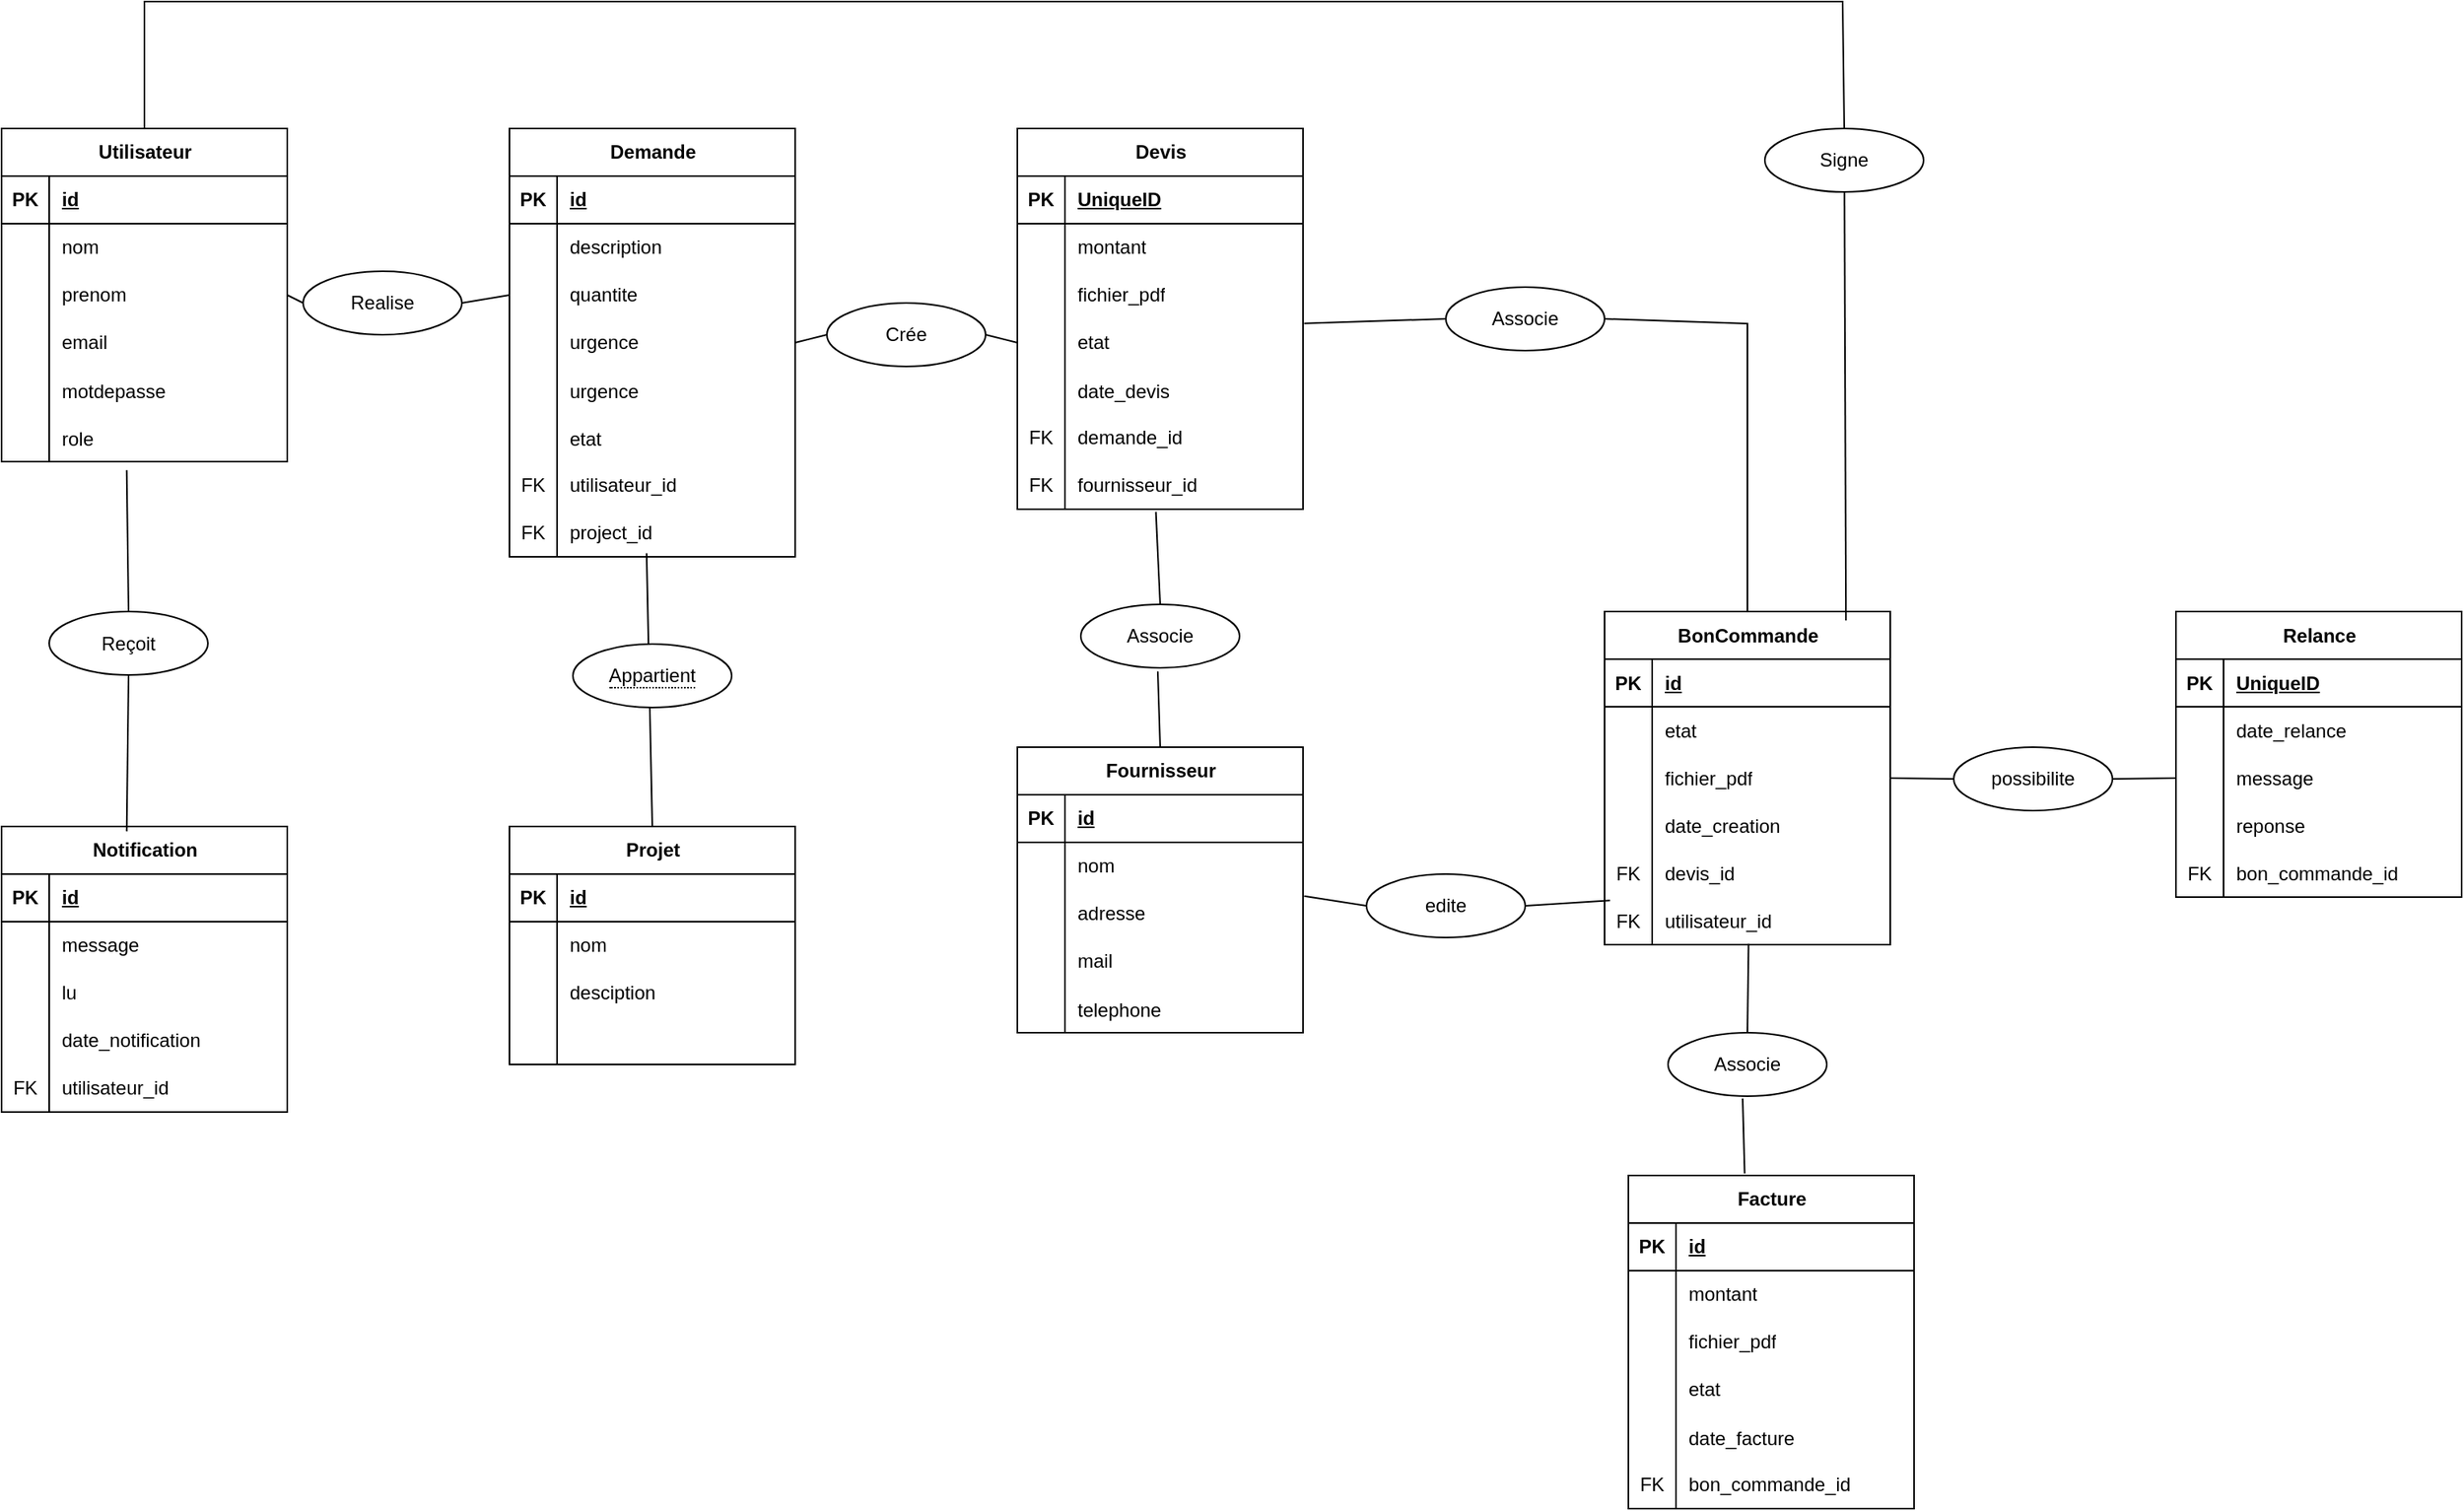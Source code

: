 <mxfile version="24.6.4" type="github">
  <diagram name="Page-1" id="sCB1LTvK1Ecp8ifOx2Jj">
    <mxGraphModel dx="1158" dy="665" grid="1" gridSize="10" guides="1" tooltips="1" connect="1" arrows="1" fold="1" page="1" pageScale="1" pageWidth="827" pageHeight="1169" math="0" shadow="0">
      <root>
        <mxCell id="0" />
        <mxCell id="1" parent="0" />
        <mxCell id="kHkTvgW0TPJQgZQjCX6G-1" value="Utilisateur" style="shape=table;startSize=30;container=1;collapsible=1;childLayout=tableLayout;fixedRows=1;rowLines=0;fontStyle=1;align=center;resizeLast=1;html=1;" vertex="1" parent="1">
          <mxGeometry x="80" y="240" width="180" height="210" as="geometry" />
        </mxCell>
        <mxCell id="kHkTvgW0TPJQgZQjCX6G-2" value="" style="shape=tableRow;horizontal=0;startSize=0;swimlaneHead=0;swimlaneBody=0;fillColor=none;collapsible=0;dropTarget=0;points=[[0,0.5],[1,0.5]];portConstraint=eastwest;top=0;left=0;right=0;bottom=1;" vertex="1" parent="kHkTvgW0TPJQgZQjCX6G-1">
          <mxGeometry y="30" width="180" height="30" as="geometry" />
        </mxCell>
        <mxCell id="kHkTvgW0TPJQgZQjCX6G-3" value="PK" style="shape=partialRectangle;connectable=0;fillColor=none;top=0;left=0;bottom=0;right=0;fontStyle=1;overflow=hidden;whiteSpace=wrap;html=1;" vertex="1" parent="kHkTvgW0TPJQgZQjCX6G-2">
          <mxGeometry width="30" height="30" as="geometry">
            <mxRectangle width="30" height="30" as="alternateBounds" />
          </mxGeometry>
        </mxCell>
        <mxCell id="kHkTvgW0TPJQgZQjCX6G-4" value="id" style="shape=partialRectangle;connectable=0;fillColor=none;top=0;left=0;bottom=0;right=0;align=left;spacingLeft=6;fontStyle=5;overflow=hidden;whiteSpace=wrap;html=1;" vertex="1" parent="kHkTvgW0TPJQgZQjCX6G-2">
          <mxGeometry x="30" width="150" height="30" as="geometry">
            <mxRectangle width="150" height="30" as="alternateBounds" />
          </mxGeometry>
        </mxCell>
        <mxCell id="kHkTvgW0TPJQgZQjCX6G-5" value="" style="shape=tableRow;horizontal=0;startSize=0;swimlaneHead=0;swimlaneBody=0;fillColor=none;collapsible=0;dropTarget=0;points=[[0,0.5],[1,0.5]];portConstraint=eastwest;top=0;left=0;right=0;bottom=0;" vertex="1" parent="kHkTvgW0TPJQgZQjCX6G-1">
          <mxGeometry y="60" width="180" height="30" as="geometry" />
        </mxCell>
        <mxCell id="kHkTvgW0TPJQgZQjCX6G-6" value="" style="shape=partialRectangle;connectable=0;fillColor=none;top=0;left=0;bottom=0;right=0;editable=1;overflow=hidden;whiteSpace=wrap;html=1;" vertex="1" parent="kHkTvgW0TPJQgZQjCX6G-5">
          <mxGeometry width="30" height="30" as="geometry">
            <mxRectangle width="30" height="30" as="alternateBounds" />
          </mxGeometry>
        </mxCell>
        <mxCell id="kHkTvgW0TPJQgZQjCX6G-7" value="nom&lt;span style=&quot;white-space: pre;&quot;&gt;&#x9;&lt;/span&gt;" style="shape=partialRectangle;connectable=0;fillColor=none;top=0;left=0;bottom=0;right=0;align=left;spacingLeft=6;overflow=hidden;whiteSpace=wrap;html=1;" vertex="1" parent="kHkTvgW0TPJQgZQjCX6G-5">
          <mxGeometry x="30" width="150" height="30" as="geometry">
            <mxRectangle width="150" height="30" as="alternateBounds" />
          </mxGeometry>
        </mxCell>
        <mxCell id="kHkTvgW0TPJQgZQjCX6G-8" value="" style="shape=tableRow;horizontal=0;startSize=0;swimlaneHead=0;swimlaneBody=0;fillColor=none;collapsible=0;dropTarget=0;points=[[0,0.5],[1,0.5]];portConstraint=eastwest;top=0;left=0;right=0;bottom=0;" vertex="1" parent="kHkTvgW0TPJQgZQjCX6G-1">
          <mxGeometry y="90" width="180" height="30" as="geometry" />
        </mxCell>
        <mxCell id="kHkTvgW0TPJQgZQjCX6G-9" value="" style="shape=partialRectangle;connectable=0;fillColor=none;top=0;left=0;bottom=0;right=0;editable=1;overflow=hidden;whiteSpace=wrap;html=1;" vertex="1" parent="kHkTvgW0TPJQgZQjCX6G-8">
          <mxGeometry width="30" height="30" as="geometry">
            <mxRectangle width="30" height="30" as="alternateBounds" />
          </mxGeometry>
        </mxCell>
        <mxCell id="kHkTvgW0TPJQgZQjCX6G-10" value="prenom" style="shape=partialRectangle;connectable=0;fillColor=none;top=0;left=0;bottom=0;right=0;align=left;spacingLeft=6;overflow=hidden;whiteSpace=wrap;html=1;" vertex="1" parent="kHkTvgW0TPJQgZQjCX6G-8">
          <mxGeometry x="30" width="150" height="30" as="geometry">
            <mxRectangle width="150" height="30" as="alternateBounds" />
          </mxGeometry>
        </mxCell>
        <mxCell id="kHkTvgW0TPJQgZQjCX6G-11" value="" style="shape=tableRow;horizontal=0;startSize=0;swimlaneHead=0;swimlaneBody=0;fillColor=none;collapsible=0;dropTarget=0;points=[[0,0.5],[1,0.5]];portConstraint=eastwest;top=0;left=0;right=0;bottom=0;" vertex="1" parent="kHkTvgW0TPJQgZQjCX6G-1">
          <mxGeometry y="120" width="180" height="30" as="geometry" />
        </mxCell>
        <mxCell id="kHkTvgW0TPJQgZQjCX6G-12" value="" style="shape=partialRectangle;connectable=0;fillColor=none;top=0;left=0;bottom=0;right=0;editable=1;overflow=hidden;whiteSpace=wrap;html=1;" vertex="1" parent="kHkTvgW0TPJQgZQjCX6G-11">
          <mxGeometry width="30" height="30" as="geometry">
            <mxRectangle width="30" height="30" as="alternateBounds" />
          </mxGeometry>
        </mxCell>
        <mxCell id="kHkTvgW0TPJQgZQjCX6G-13" value="email" style="shape=partialRectangle;connectable=0;fillColor=none;top=0;left=0;bottom=0;right=0;align=left;spacingLeft=6;overflow=hidden;whiteSpace=wrap;html=1;" vertex="1" parent="kHkTvgW0TPJQgZQjCX6G-11">
          <mxGeometry x="30" width="150" height="30" as="geometry">
            <mxRectangle width="150" height="30" as="alternateBounds" />
          </mxGeometry>
        </mxCell>
        <mxCell id="kHkTvgW0TPJQgZQjCX6G-18" value="" style="shape=tableRow;horizontal=0;startSize=0;swimlaneHead=0;swimlaneBody=0;fillColor=none;collapsible=0;dropTarget=0;points=[[0,0.5],[1,0.5]];portConstraint=eastwest;top=0;left=0;right=0;bottom=0;" vertex="1" parent="kHkTvgW0TPJQgZQjCX6G-1">
          <mxGeometry y="150" width="180" height="30" as="geometry" />
        </mxCell>
        <mxCell id="kHkTvgW0TPJQgZQjCX6G-19" value="" style="shape=partialRectangle;connectable=0;fillColor=none;top=0;left=0;bottom=0;right=0;editable=1;overflow=hidden;" vertex="1" parent="kHkTvgW0TPJQgZQjCX6G-18">
          <mxGeometry width="30" height="30" as="geometry">
            <mxRectangle width="30" height="30" as="alternateBounds" />
          </mxGeometry>
        </mxCell>
        <mxCell id="kHkTvgW0TPJQgZQjCX6G-20" value="motdepasse" style="shape=partialRectangle;connectable=0;fillColor=none;top=0;left=0;bottom=0;right=0;align=left;spacingLeft=6;overflow=hidden;" vertex="1" parent="kHkTvgW0TPJQgZQjCX6G-18">
          <mxGeometry x="30" width="150" height="30" as="geometry">
            <mxRectangle width="150" height="30" as="alternateBounds" />
          </mxGeometry>
        </mxCell>
        <mxCell id="kHkTvgW0TPJQgZQjCX6G-21" value="" style="shape=tableRow;horizontal=0;startSize=0;swimlaneHead=0;swimlaneBody=0;fillColor=none;collapsible=0;dropTarget=0;points=[[0,0.5],[1,0.5]];portConstraint=eastwest;top=0;left=0;right=0;bottom=0;" vertex="1" parent="kHkTvgW0TPJQgZQjCX6G-1">
          <mxGeometry y="180" width="180" height="30" as="geometry" />
        </mxCell>
        <mxCell id="kHkTvgW0TPJQgZQjCX6G-22" value="" style="shape=partialRectangle;connectable=0;fillColor=none;top=0;left=0;bottom=0;right=0;editable=1;overflow=hidden;" vertex="1" parent="kHkTvgW0TPJQgZQjCX6G-21">
          <mxGeometry width="30" height="30" as="geometry">
            <mxRectangle width="30" height="30" as="alternateBounds" />
          </mxGeometry>
        </mxCell>
        <mxCell id="kHkTvgW0TPJQgZQjCX6G-23" value="role" style="shape=partialRectangle;connectable=0;fillColor=none;top=0;left=0;bottom=0;right=0;align=left;spacingLeft=6;overflow=hidden;" vertex="1" parent="kHkTvgW0TPJQgZQjCX6G-21">
          <mxGeometry x="30" width="150" height="30" as="geometry">
            <mxRectangle width="150" height="30" as="alternateBounds" />
          </mxGeometry>
        </mxCell>
        <mxCell id="kHkTvgW0TPJQgZQjCX6G-24" value="Notification" style="shape=table;startSize=30;container=1;collapsible=1;childLayout=tableLayout;fixedRows=1;rowLines=0;fontStyle=1;align=center;resizeLast=1;html=1;" vertex="1" parent="1">
          <mxGeometry x="80" y="680" width="180" height="180" as="geometry" />
        </mxCell>
        <mxCell id="kHkTvgW0TPJQgZQjCX6G-25" value="" style="shape=tableRow;horizontal=0;startSize=0;swimlaneHead=0;swimlaneBody=0;fillColor=none;collapsible=0;dropTarget=0;points=[[0,0.5],[1,0.5]];portConstraint=eastwest;top=0;left=0;right=0;bottom=1;" vertex="1" parent="kHkTvgW0TPJQgZQjCX6G-24">
          <mxGeometry y="30" width="180" height="30" as="geometry" />
        </mxCell>
        <mxCell id="kHkTvgW0TPJQgZQjCX6G-26" value="PK" style="shape=partialRectangle;connectable=0;fillColor=none;top=0;left=0;bottom=0;right=0;fontStyle=1;overflow=hidden;whiteSpace=wrap;html=1;" vertex="1" parent="kHkTvgW0TPJQgZQjCX6G-25">
          <mxGeometry width="30" height="30" as="geometry">
            <mxRectangle width="30" height="30" as="alternateBounds" />
          </mxGeometry>
        </mxCell>
        <mxCell id="kHkTvgW0TPJQgZQjCX6G-27" value="id" style="shape=partialRectangle;connectable=0;fillColor=none;top=0;left=0;bottom=0;right=0;align=left;spacingLeft=6;fontStyle=5;overflow=hidden;whiteSpace=wrap;html=1;" vertex="1" parent="kHkTvgW0TPJQgZQjCX6G-25">
          <mxGeometry x="30" width="150" height="30" as="geometry">
            <mxRectangle width="150" height="30" as="alternateBounds" />
          </mxGeometry>
        </mxCell>
        <mxCell id="kHkTvgW0TPJQgZQjCX6G-28" value="" style="shape=tableRow;horizontal=0;startSize=0;swimlaneHead=0;swimlaneBody=0;fillColor=none;collapsible=0;dropTarget=0;points=[[0,0.5],[1,0.5]];portConstraint=eastwest;top=0;left=0;right=0;bottom=0;" vertex="1" parent="kHkTvgW0TPJQgZQjCX6G-24">
          <mxGeometry y="60" width="180" height="30" as="geometry" />
        </mxCell>
        <mxCell id="kHkTvgW0TPJQgZQjCX6G-29" value="" style="shape=partialRectangle;connectable=0;fillColor=none;top=0;left=0;bottom=0;right=0;editable=1;overflow=hidden;whiteSpace=wrap;html=1;" vertex="1" parent="kHkTvgW0TPJQgZQjCX6G-28">
          <mxGeometry width="30" height="30" as="geometry">
            <mxRectangle width="30" height="30" as="alternateBounds" />
          </mxGeometry>
        </mxCell>
        <mxCell id="kHkTvgW0TPJQgZQjCX6G-30" value="message" style="shape=partialRectangle;connectable=0;fillColor=none;top=0;left=0;bottom=0;right=0;align=left;spacingLeft=6;overflow=hidden;whiteSpace=wrap;html=1;" vertex="1" parent="kHkTvgW0TPJQgZQjCX6G-28">
          <mxGeometry x="30" width="150" height="30" as="geometry">
            <mxRectangle width="150" height="30" as="alternateBounds" />
          </mxGeometry>
        </mxCell>
        <mxCell id="kHkTvgW0TPJQgZQjCX6G-31" value="" style="shape=tableRow;horizontal=0;startSize=0;swimlaneHead=0;swimlaneBody=0;fillColor=none;collapsible=0;dropTarget=0;points=[[0,0.5],[1,0.5]];portConstraint=eastwest;top=0;left=0;right=0;bottom=0;" vertex="1" parent="kHkTvgW0TPJQgZQjCX6G-24">
          <mxGeometry y="90" width="180" height="30" as="geometry" />
        </mxCell>
        <mxCell id="kHkTvgW0TPJQgZQjCX6G-32" value="" style="shape=partialRectangle;connectable=0;fillColor=none;top=0;left=0;bottom=0;right=0;editable=1;overflow=hidden;whiteSpace=wrap;html=1;" vertex="1" parent="kHkTvgW0TPJQgZQjCX6G-31">
          <mxGeometry width="30" height="30" as="geometry">
            <mxRectangle width="30" height="30" as="alternateBounds" />
          </mxGeometry>
        </mxCell>
        <mxCell id="kHkTvgW0TPJQgZQjCX6G-33" value="lu" style="shape=partialRectangle;connectable=0;fillColor=none;top=0;left=0;bottom=0;right=0;align=left;spacingLeft=6;overflow=hidden;whiteSpace=wrap;html=1;" vertex="1" parent="kHkTvgW0TPJQgZQjCX6G-31">
          <mxGeometry x="30" width="150" height="30" as="geometry">
            <mxRectangle width="150" height="30" as="alternateBounds" />
          </mxGeometry>
        </mxCell>
        <mxCell id="kHkTvgW0TPJQgZQjCX6G-34" value="" style="shape=tableRow;horizontal=0;startSize=0;swimlaneHead=0;swimlaneBody=0;fillColor=none;collapsible=0;dropTarget=0;points=[[0,0.5],[1,0.5]];portConstraint=eastwest;top=0;left=0;right=0;bottom=0;" vertex="1" parent="kHkTvgW0TPJQgZQjCX6G-24">
          <mxGeometry y="120" width="180" height="30" as="geometry" />
        </mxCell>
        <mxCell id="kHkTvgW0TPJQgZQjCX6G-35" value="" style="shape=partialRectangle;connectable=0;fillColor=none;top=0;left=0;bottom=0;right=0;editable=1;overflow=hidden;whiteSpace=wrap;html=1;" vertex="1" parent="kHkTvgW0TPJQgZQjCX6G-34">
          <mxGeometry width="30" height="30" as="geometry">
            <mxRectangle width="30" height="30" as="alternateBounds" />
          </mxGeometry>
        </mxCell>
        <mxCell id="kHkTvgW0TPJQgZQjCX6G-36" value="date_notification" style="shape=partialRectangle;connectable=0;fillColor=none;top=0;left=0;bottom=0;right=0;align=left;spacingLeft=6;overflow=hidden;whiteSpace=wrap;html=1;" vertex="1" parent="kHkTvgW0TPJQgZQjCX6G-34">
          <mxGeometry x="30" width="150" height="30" as="geometry">
            <mxRectangle width="150" height="30" as="alternateBounds" />
          </mxGeometry>
        </mxCell>
        <mxCell id="kHkTvgW0TPJQgZQjCX6G-51" value="" style="shape=tableRow;horizontal=0;startSize=0;swimlaneHead=0;swimlaneBody=0;fillColor=none;collapsible=0;dropTarget=0;points=[[0,0.5],[1,0.5]];portConstraint=eastwest;top=0;left=0;right=0;bottom=0;" vertex="1" parent="kHkTvgW0TPJQgZQjCX6G-24">
          <mxGeometry y="150" width="180" height="30" as="geometry" />
        </mxCell>
        <mxCell id="kHkTvgW0TPJQgZQjCX6G-52" value="FK" style="shape=partialRectangle;connectable=0;fillColor=none;top=0;left=0;bottom=0;right=0;fontStyle=0;overflow=hidden;whiteSpace=wrap;html=1;" vertex="1" parent="kHkTvgW0TPJQgZQjCX6G-51">
          <mxGeometry width="30" height="30" as="geometry">
            <mxRectangle width="30" height="30" as="alternateBounds" />
          </mxGeometry>
        </mxCell>
        <mxCell id="kHkTvgW0TPJQgZQjCX6G-53" value="utilisateur_id" style="shape=partialRectangle;connectable=0;fillColor=none;top=0;left=0;bottom=0;right=0;align=left;spacingLeft=6;fontStyle=0;overflow=hidden;whiteSpace=wrap;html=1;" vertex="1" parent="kHkTvgW0TPJQgZQjCX6G-51">
          <mxGeometry x="30" width="150" height="30" as="geometry">
            <mxRectangle width="150" height="30" as="alternateBounds" />
          </mxGeometry>
        </mxCell>
        <mxCell id="kHkTvgW0TPJQgZQjCX6G-54" value="Demande" style="shape=table;startSize=30;container=1;collapsible=1;childLayout=tableLayout;fixedRows=1;rowLines=0;fontStyle=1;align=center;resizeLast=1;html=1;" vertex="1" parent="1">
          <mxGeometry x="400" y="240" width="180" height="270" as="geometry" />
        </mxCell>
        <mxCell id="kHkTvgW0TPJQgZQjCX6G-55" value="" style="shape=tableRow;horizontal=0;startSize=0;swimlaneHead=0;swimlaneBody=0;fillColor=none;collapsible=0;dropTarget=0;points=[[0,0.5],[1,0.5]];portConstraint=eastwest;top=0;left=0;right=0;bottom=1;" vertex="1" parent="kHkTvgW0TPJQgZQjCX6G-54">
          <mxGeometry y="30" width="180" height="30" as="geometry" />
        </mxCell>
        <mxCell id="kHkTvgW0TPJQgZQjCX6G-56" value="PK" style="shape=partialRectangle;connectable=0;fillColor=none;top=0;left=0;bottom=0;right=0;fontStyle=1;overflow=hidden;whiteSpace=wrap;html=1;" vertex="1" parent="kHkTvgW0TPJQgZQjCX6G-55">
          <mxGeometry width="30" height="30" as="geometry">
            <mxRectangle width="30" height="30" as="alternateBounds" />
          </mxGeometry>
        </mxCell>
        <mxCell id="kHkTvgW0TPJQgZQjCX6G-57" value="id" style="shape=partialRectangle;connectable=0;fillColor=none;top=0;left=0;bottom=0;right=0;align=left;spacingLeft=6;fontStyle=5;overflow=hidden;whiteSpace=wrap;html=1;" vertex="1" parent="kHkTvgW0TPJQgZQjCX6G-55">
          <mxGeometry x="30" width="150" height="30" as="geometry">
            <mxRectangle width="150" height="30" as="alternateBounds" />
          </mxGeometry>
        </mxCell>
        <mxCell id="kHkTvgW0TPJQgZQjCX6G-58" value="" style="shape=tableRow;horizontal=0;startSize=0;swimlaneHead=0;swimlaneBody=0;fillColor=none;collapsible=0;dropTarget=0;points=[[0,0.5],[1,0.5]];portConstraint=eastwest;top=0;left=0;right=0;bottom=0;" vertex="1" parent="kHkTvgW0TPJQgZQjCX6G-54">
          <mxGeometry y="60" width="180" height="30" as="geometry" />
        </mxCell>
        <mxCell id="kHkTvgW0TPJQgZQjCX6G-59" value="" style="shape=partialRectangle;connectable=0;fillColor=none;top=0;left=0;bottom=0;right=0;editable=1;overflow=hidden;whiteSpace=wrap;html=1;" vertex="1" parent="kHkTvgW0TPJQgZQjCX6G-58">
          <mxGeometry width="30" height="30" as="geometry">
            <mxRectangle width="30" height="30" as="alternateBounds" />
          </mxGeometry>
        </mxCell>
        <mxCell id="kHkTvgW0TPJQgZQjCX6G-60" value="description" style="shape=partialRectangle;connectable=0;fillColor=none;top=0;left=0;bottom=0;right=0;align=left;spacingLeft=6;overflow=hidden;whiteSpace=wrap;html=1;" vertex="1" parent="kHkTvgW0TPJQgZQjCX6G-58">
          <mxGeometry x="30" width="150" height="30" as="geometry">
            <mxRectangle width="150" height="30" as="alternateBounds" />
          </mxGeometry>
        </mxCell>
        <mxCell id="kHkTvgW0TPJQgZQjCX6G-61" value="" style="shape=tableRow;horizontal=0;startSize=0;swimlaneHead=0;swimlaneBody=0;fillColor=none;collapsible=0;dropTarget=0;points=[[0,0.5],[1,0.5]];portConstraint=eastwest;top=0;left=0;right=0;bottom=0;" vertex="1" parent="kHkTvgW0TPJQgZQjCX6G-54">
          <mxGeometry y="90" width="180" height="30" as="geometry" />
        </mxCell>
        <mxCell id="kHkTvgW0TPJQgZQjCX6G-62" value="" style="shape=partialRectangle;connectable=0;fillColor=none;top=0;left=0;bottom=0;right=0;editable=1;overflow=hidden;whiteSpace=wrap;html=1;" vertex="1" parent="kHkTvgW0TPJQgZQjCX6G-61">
          <mxGeometry width="30" height="30" as="geometry">
            <mxRectangle width="30" height="30" as="alternateBounds" />
          </mxGeometry>
        </mxCell>
        <mxCell id="kHkTvgW0TPJQgZQjCX6G-63" value="quantite" style="shape=partialRectangle;connectable=0;fillColor=none;top=0;left=0;bottom=0;right=0;align=left;spacingLeft=6;overflow=hidden;whiteSpace=wrap;html=1;" vertex="1" parent="kHkTvgW0TPJQgZQjCX6G-61">
          <mxGeometry x="30" width="150" height="30" as="geometry">
            <mxRectangle width="150" height="30" as="alternateBounds" />
          </mxGeometry>
        </mxCell>
        <mxCell id="kHkTvgW0TPJQgZQjCX6G-64" value="" style="shape=tableRow;horizontal=0;startSize=0;swimlaneHead=0;swimlaneBody=0;fillColor=none;collapsible=0;dropTarget=0;points=[[0,0.5],[1,0.5]];portConstraint=eastwest;top=0;left=0;right=0;bottom=0;" vertex="1" parent="kHkTvgW0TPJQgZQjCX6G-54">
          <mxGeometry y="120" width="180" height="30" as="geometry" />
        </mxCell>
        <mxCell id="kHkTvgW0TPJQgZQjCX6G-65" value="" style="shape=partialRectangle;connectable=0;fillColor=none;top=0;left=0;bottom=0;right=0;editable=1;overflow=hidden;whiteSpace=wrap;html=1;" vertex="1" parent="kHkTvgW0TPJQgZQjCX6G-64">
          <mxGeometry width="30" height="30" as="geometry">
            <mxRectangle width="30" height="30" as="alternateBounds" />
          </mxGeometry>
        </mxCell>
        <mxCell id="kHkTvgW0TPJQgZQjCX6G-66" value="urgence" style="shape=partialRectangle;connectable=0;fillColor=none;top=0;left=0;bottom=0;right=0;align=left;spacingLeft=6;overflow=hidden;whiteSpace=wrap;html=1;" vertex="1" parent="kHkTvgW0TPJQgZQjCX6G-64">
          <mxGeometry x="30" width="150" height="30" as="geometry">
            <mxRectangle width="150" height="30" as="alternateBounds" />
          </mxGeometry>
        </mxCell>
        <mxCell id="kHkTvgW0TPJQgZQjCX6G-67" value="" style="shape=tableRow;horizontal=0;startSize=0;swimlaneHead=0;swimlaneBody=0;fillColor=none;collapsible=0;dropTarget=0;points=[[0,0.5],[1,0.5]];portConstraint=eastwest;top=0;left=0;right=0;bottom=0;" vertex="1" parent="kHkTvgW0TPJQgZQjCX6G-54">
          <mxGeometry y="150" width="180" height="30" as="geometry" />
        </mxCell>
        <mxCell id="kHkTvgW0TPJQgZQjCX6G-68" value="" style="shape=partialRectangle;connectable=0;fillColor=none;top=0;left=0;bottom=0;right=0;editable=1;overflow=hidden;" vertex="1" parent="kHkTvgW0TPJQgZQjCX6G-67">
          <mxGeometry width="30" height="30" as="geometry">
            <mxRectangle width="30" height="30" as="alternateBounds" />
          </mxGeometry>
        </mxCell>
        <mxCell id="kHkTvgW0TPJQgZQjCX6G-69" value="urgence" style="shape=partialRectangle;connectable=0;fillColor=none;top=0;left=0;bottom=0;right=0;align=left;spacingLeft=6;overflow=hidden;" vertex="1" parent="kHkTvgW0TPJQgZQjCX6G-67">
          <mxGeometry x="30" width="150" height="30" as="geometry">
            <mxRectangle width="150" height="30" as="alternateBounds" />
          </mxGeometry>
        </mxCell>
        <mxCell id="kHkTvgW0TPJQgZQjCX6G-70" value="" style="shape=tableRow;horizontal=0;startSize=0;swimlaneHead=0;swimlaneBody=0;fillColor=none;collapsible=0;dropTarget=0;points=[[0,0.5],[1,0.5]];portConstraint=eastwest;top=0;left=0;right=0;bottom=0;" vertex="1" parent="kHkTvgW0TPJQgZQjCX6G-54">
          <mxGeometry y="180" width="180" height="30" as="geometry" />
        </mxCell>
        <mxCell id="kHkTvgW0TPJQgZQjCX6G-71" value="" style="shape=partialRectangle;connectable=0;fillColor=none;top=0;left=0;bottom=0;right=0;editable=1;overflow=hidden;" vertex="1" parent="kHkTvgW0TPJQgZQjCX6G-70">
          <mxGeometry width="30" height="30" as="geometry">
            <mxRectangle width="30" height="30" as="alternateBounds" />
          </mxGeometry>
        </mxCell>
        <mxCell id="kHkTvgW0TPJQgZQjCX6G-72" value="etat" style="shape=partialRectangle;connectable=0;fillColor=none;top=0;left=0;bottom=0;right=0;align=left;spacingLeft=6;overflow=hidden;" vertex="1" parent="kHkTvgW0TPJQgZQjCX6G-70">
          <mxGeometry x="30" width="150" height="30" as="geometry">
            <mxRectangle width="150" height="30" as="alternateBounds" />
          </mxGeometry>
        </mxCell>
        <mxCell id="kHkTvgW0TPJQgZQjCX6G-73" value="" style="shape=tableRow;horizontal=0;startSize=0;swimlaneHead=0;swimlaneBody=0;fillColor=none;collapsible=0;dropTarget=0;points=[[0,0.5],[1,0.5]];portConstraint=eastwest;top=0;left=0;right=0;bottom=0;" vertex="1" parent="kHkTvgW0TPJQgZQjCX6G-54">
          <mxGeometry y="210" width="180" height="30" as="geometry" />
        </mxCell>
        <mxCell id="kHkTvgW0TPJQgZQjCX6G-74" value="FK" style="shape=partialRectangle;connectable=0;fillColor=none;top=0;left=0;bottom=0;right=0;fontStyle=0;overflow=hidden;whiteSpace=wrap;html=1;" vertex="1" parent="kHkTvgW0TPJQgZQjCX6G-73">
          <mxGeometry width="30" height="30" as="geometry">
            <mxRectangle width="30" height="30" as="alternateBounds" />
          </mxGeometry>
        </mxCell>
        <mxCell id="kHkTvgW0TPJQgZQjCX6G-75" value="utilisateur_id" style="shape=partialRectangle;connectable=0;fillColor=none;top=0;left=0;bottom=0;right=0;align=left;spacingLeft=6;fontStyle=0;overflow=hidden;whiteSpace=wrap;html=1;" vertex="1" parent="kHkTvgW0TPJQgZQjCX6G-73">
          <mxGeometry x="30" width="150" height="30" as="geometry">
            <mxRectangle width="150" height="30" as="alternateBounds" />
          </mxGeometry>
        </mxCell>
        <mxCell id="kHkTvgW0TPJQgZQjCX6G-76" value="" style="shape=tableRow;horizontal=0;startSize=0;swimlaneHead=0;swimlaneBody=0;fillColor=none;collapsible=0;dropTarget=0;points=[[0,0.5],[1,0.5]];portConstraint=eastwest;top=0;left=0;right=0;bottom=0;" vertex="1" parent="kHkTvgW0TPJQgZQjCX6G-54">
          <mxGeometry y="240" width="180" height="30" as="geometry" />
        </mxCell>
        <mxCell id="kHkTvgW0TPJQgZQjCX6G-77" value="FK" style="shape=partialRectangle;connectable=0;fillColor=none;top=0;left=0;bottom=0;right=0;fontStyle=0;overflow=hidden;whiteSpace=wrap;html=1;" vertex="1" parent="kHkTvgW0TPJQgZQjCX6G-76">
          <mxGeometry width="30" height="30" as="geometry">
            <mxRectangle width="30" height="30" as="alternateBounds" />
          </mxGeometry>
        </mxCell>
        <mxCell id="kHkTvgW0TPJQgZQjCX6G-78" value="project_id" style="shape=partialRectangle;connectable=0;fillColor=none;top=0;left=0;bottom=0;right=0;align=left;spacingLeft=6;fontStyle=0;overflow=hidden;whiteSpace=wrap;html=1;" vertex="1" parent="kHkTvgW0TPJQgZQjCX6G-76">
          <mxGeometry x="30" width="150" height="30" as="geometry">
            <mxRectangle width="150" height="30" as="alternateBounds" />
          </mxGeometry>
        </mxCell>
        <mxCell id="kHkTvgW0TPJQgZQjCX6G-79" value="Projet" style="shape=table;startSize=30;container=1;collapsible=1;childLayout=tableLayout;fixedRows=1;rowLines=0;fontStyle=1;align=center;resizeLast=1;html=1;" vertex="1" parent="1">
          <mxGeometry x="400" y="680" width="180" height="150" as="geometry" />
        </mxCell>
        <mxCell id="kHkTvgW0TPJQgZQjCX6G-80" value="" style="shape=tableRow;horizontal=0;startSize=0;swimlaneHead=0;swimlaneBody=0;fillColor=none;collapsible=0;dropTarget=0;points=[[0,0.5],[1,0.5]];portConstraint=eastwest;top=0;left=0;right=0;bottom=1;" vertex="1" parent="kHkTvgW0TPJQgZQjCX6G-79">
          <mxGeometry y="30" width="180" height="30" as="geometry" />
        </mxCell>
        <mxCell id="kHkTvgW0TPJQgZQjCX6G-81" value="PK" style="shape=partialRectangle;connectable=0;fillColor=none;top=0;left=0;bottom=0;right=0;fontStyle=1;overflow=hidden;whiteSpace=wrap;html=1;" vertex="1" parent="kHkTvgW0TPJQgZQjCX6G-80">
          <mxGeometry width="30" height="30" as="geometry">
            <mxRectangle width="30" height="30" as="alternateBounds" />
          </mxGeometry>
        </mxCell>
        <mxCell id="kHkTvgW0TPJQgZQjCX6G-82" value="id" style="shape=partialRectangle;connectable=0;fillColor=none;top=0;left=0;bottom=0;right=0;align=left;spacingLeft=6;fontStyle=5;overflow=hidden;whiteSpace=wrap;html=1;" vertex="1" parent="kHkTvgW0TPJQgZQjCX6G-80">
          <mxGeometry x="30" width="150" height="30" as="geometry">
            <mxRectangle width="150" height="30" as="alternateBounds" />
          </mxGeometry>
        </mxCell>
        <mxCell id="kHkTvgW0TPJQgZQjCX6G-83" value="" style="shape=tableRow;horizontal=0;startSize=0;swimlaneHead=0;swimlaneBody=0;fillColor=none;collapsible=0;dropTarget=0;points=[[0,0.5],[1,0.5]];portConstraint=eastwest;top=0;left=0;right=0;bottom=0;" vertex="1" parent="kHkTvgW0TPJQgZQjCX6G-79">
          <mxGeometry y="60" width="180" height="30" as="geometry" />
        </mxCell>
        <mxCell id="kHkTvgW0TPJQgZQjCX6G-84" value="" style="shape=partialRectangle;connectable=0;fillColor=none;top=0;left=0;bottom=0;right=0;editable=1;overflow=hidden;whiteSpace=wrap;html=1;" vertex="1" parent="kHkTvgW0TPJQgZQjCX6G-83">
          <mxGeometry width="30" height="30" as="geometry">
            <mxRectangle width="30" height="30" as="alternateBounds" />
          </mxGeometry>
        </mxCell>
        <mxCell id="kHkTvgW0TPJQgZQjCX6G-85" value="nom" style="shape=partialRectangle;connectable=0;fillColor=none;top=0;left=0;bottom=0;right=0;align=left;spacingLeft=6;overflow=hidden;whiteSpace=wrap;html=1;" vertex="1" parent="kHkTvgW0TPJQgZQjCX6G-83">
          <mxGeometry x="30" width="150" height="30" as="geometry">
            <mxRectangle width="150" height="30" as="alternateBounds" />
          </mxGeometry>
        </mxCell>
        <mxCell id="kHkTvgW0TPJQgZQjCX6G-86" value="" style="shape=tableRow;horizontal=0;startSize=0;swimlaneHead=0;swimlaneBody=0;fillColor=none;collapsible=0;dropTarget=0;points=[[0,0.5],[1,0.5]];portConstraint=eastwest;top=0;left=0;right=0;bottom=0;" vertex="1" parent="kHkTvgW0TPJQgZQjCX6G-79">
          <mxGeometry y="90" width="180" height="30" as="geometry" />
        </mxCell>
        <mxCell id="kHkTvgW0TPJQgZQjCX6G-87" value="" style="shape=partialRectangle;connectable=0;fillColor=none;top=0;left=0;bottom=0;right=0;editable=1;overflow=hidden;whiteSpace=wrap;html=1;" vertex="1" parent="kHkTvgW0TPJQgZQjCX6G-86">
          <mxGeometry width="30" height="30" as="geometry">
            <mxRectangle width="30" height="30" as="alternateBounds" />
          </mxGeometry>
        </mxCell>
        <mxCell id="kHkTvgW0TPJQgZQjCX6G-88" value="desciption" style="shape=partialRectangle;connectable=0;fillColor=none;top=0;left=0;bottom=0;right=0;align=left;spacingLeft=6;overflow=hidden;whiteSpace=wrap;html=1;" vertex="1" parent="kHkTvgW0TPJQgZQjCX6G-86">
          <mxGeometry x="30" width="150" height="30" as="geometry">
            <mxRectangle width="150" height="30" as="alternateBounds" />
          </mxGeometry>
        </mxCell>
        <mxCell id="kHkTvgW0TPJQgZQjCX6G-89" value="" style="shape=tableRow;horizontal=0;startSize=0;swimlaneHead=0;swimlaneBody=0;fillColor=none;collapsible=0;dropTarget=0;points=[[0,0.5],[1,0.5]];portConstraint=eastwest;top=0;left=0;right=0;bottom=0;" vertex="1" parent="kHkTvgW0TPJQgZQjCX6G-79">
          <mxGeometry y="120" width="180" height="30" as="geometry" />
        </mxCell>
        <mxCell id="kHkTvgW0TPJQgZQjCX6G-90" value="" style="shape=partialRectangle;connectable=0;fillColor=none;top=0;left=0;bottom=0;right=0;editable=1;overflow=hidden;whiteSpace=wrap;html=1;" vertex="1" parent="kHkTvgW0TPJQgZQjCX6G-89">
          <mxGeometry width="30" height="30" as="geometry">
            <mxRectangle width="30" height="30" as="alternateBounds" />
          </mxGeometry>
        </mxCell>
        <mxCell id="kHkTvgW0TPJQgZQjCX6G-91" value="" style="shape=partialRectangle;connectable=0;fillColor=none;top=0;left=0;bottom=0;right=0;align=left;spacingLeft=6;overflow=hidden;whiteSpace=wrap;html=1;" vertex="1" parent="kHkTvgW0TPJQgZQjCX6G-89">
          <mxGeometry x="30" width="150" height="30" as="geometry">
            <mxRectangle width="150" height="30" as="alternateBounds" />
          </mxGeometry>
        </mxCell>
        <mxCell id="kHkTvgW0TPJQgZQjCX6G-105" value="Devis" style="shape=table;startSize=30;container=1;collapsible=1;childLayout=tableLayout;fixedRows=1;rowLines=0;fontStyle=1;align=center;resizeLast=1;html=1;" vertex="1" parent="1">
          <mxGeometry x="720" y="240" width="180" height="240" as="geometry" />
        </mxCell>
        <mxCell id="kHkTvgW0TPJQgZQjCX6G-106" value="" style="shape=tableRow;horizontal=0;startSize=0;swimlaneHead=0;swimlaneBody=0;fillColor=none;collapsible=0;dropTarget=0;points=[[0,0.5],[1,0.5]];portConstraint=eastwest;top=0;left=0;right=0;bottom=1;" vertex="1" parent="kHkTvgW0TPJQgZQjCX6G-105">
          <mxGeometry y="30" width="180" height="30" as="geometry" />
        </mxCell>
        <mxCell id="kHkTvgW0TPJQgZQjCX6G-107" value="PK" style="shape=partialRectangle;connectable=0;fillColor=none;top=0;left=0;bottom=0;right=0;fontStyle=1;overflow=hidden;whiteSpace=wrap;html=1;" vertex="1" parent="kHkTvgW0TPJQgZQjCX6G-106">
          <mxGeometry width="30" height="30" as="geometry">
            <mxRectangle width="30" height="30" as="alternateBounds" />
          </mxGeometry>
        </mxCell>
        <mxCell id="kHkTvgW0TPJQgZQjCX6G-108" value="UniqueID" style="shape=partialRectangle;connectable=0;fillColor=none;top=0;left=0;bottom=0;right=0;align=left;spacingLeft=6;fontStyle=5;overflow=hidden;whiteSpace=wrap;html=1;" vertex="1" parent="kHkTvgW0TPJQgZQjCX6G-106">
          <mxGeometry x="30" width="150" height="30" as="geometry">
            <mxRectangle width="150" height="30" as="alternateBounds" />
          </mxGeometry>
        </mxCell>
        <mxCell id="kHkTvgW0TPJQgZQjCX6G-109" value="" style="shape=tableRow;horizontal=0;startSize=0;swimlaneHead=0;swimlaneBody=0;fillColor=none;collapsible=0;dropTarget=0;points=[[0,0.5],[1,0.5]];portConstraint=eastwest;top=0;left=0;right=0;bottom=0;" vertex="1" parent="kHkTvgW0TPJQgZQjCX6G-105">
          <mxGeometry y="60" width="180" height="30" as="geometry" />
        </mxCell>
        <mxCell id="kHkTvgW0TPJQgZQjCX6G-110" value="" style="shape=partialRectangle;connectable=0;fillColor=none;top=0;left=0;bottom=0;right=0;editable=1;overflow=hidden;whiteSpace=wrap;html=1;" vertex="1" parent="kHkTvgW0TPJQgZQjCX6G-109">
          <mxGeometry width="30" height="30" as="geometry">
            <mxRectangle width="30" height="30" as="alternateBounds" />
          </mxGeometry>
        </mxCell>
        <mxCell id="kHkTvgW0TPJQgZQjCX6G-111" value="montant" style="shape=partialRectangle;connectable=0;fillColor=none;top=0;left=0;bottom=0;right=0;align=left;spacingLeft=6;overflow=hidden;whiteSpace=wrap;html=1;" vertex="1" parent="kHkTvgW0TPJQgZQjCX6G-109">
          <mxGeometry x="30" width="150" height="30" as="geometry">
            <mxRectangle width="150" height="30" as="alternateBounds" />
          </mxGeometry>
        </mxCell>
        <mxCell id="kHkTvgW0TPJQgZQjCX6G-112" value="" style="shape=tableRow;horizontal=0;startSize=0;swimlaneHead=0;swimlaneBody=0;fillColor=none;collapsible=0;dropTarget=0;points=[[0,0.5],[1,0.5]];portConstraint=eastwest;top=0;left=0;right=0;bottom=0;" vertex="1" parent="kHkTvgW0TPJQgZQjCX6G-105">
          <mxGeometry y="90" width="180" height="30" as="geometry" />
        </mxCell>
        <mxCell id="kHkTvgW0TPJQgZQjCX6G-113" value="" style="shape=partialRectangle;connectable=0;fillColor=none;top=0;left=0;bottom=0;right=0;editable=1;overflow=hidden;whiteSpace=wrap;html=1;" vertex="1" parent="kHkTvgW0TPJQgZQjCX6G-112">
          <mxGeometry width="30" height="30" as="geometry">
            <mxRectangle width="30" height="30" as="alternateBounds" />
          </mxGeometry>
        </mxCell>
        <mxCell id="kHkTvgW0TPJQgZQjCX6G-114" value="fichier_pdf" style="shape=partialRectangle;connectable=0;fillColor=none;top=0;left=0;bottom=0;right=0;align=left;spacingLeft=6;overflow=hidden;whiteSpace=wrap;html=1;" vertex="1" parent="kHkTvgW0TPJQgZQjCX6G-112">
          <mxGeometry x="30" width="150" height="30" as="geometry">
            <mxRectangle width="150" height="30" as="alternateBounds" />
          </mxGeometry>
        </mxCell>
        <mxCell id="kHkTvgW0TPJQgZQjCX6G-115" value="" style="shape=tableRow;horizontal=0;startSize=0;swimlaneHead=0;swimlaneBody=0;fillColor=none;collapsible=0;dropTarget=0;points=[[0,0.5],[1,0.5]];portConstraint=eastwest;top=0;left=0;right=0;bottom=0;" vertex="1" parent="kHkTvgW0TPJQgZQjCX6G-105">
          <mxGeometry y="120" width="180" height="30" as="geometry" />
        </mxCell>
        <mxCell id="kHkTvgW0TPJQgZQjCX6G-116" value="" style="shape=partialRectangle;connectable=0;fillColor=none;top=0;left=0;bottom=0;right=0;editable=1;overflow=hidden;whiteSpace=wrap;html=1;" vertex="1" parent="kHkTvgW0TPJQgZQjCX6G-115">
          <mxGeometry width="30" height="30" as="geometry">
            <mxRectangle width="30" height="30" as="alternateBounds" />
          </mxGeometry>
        </mxCell>
        <mxCell id="kHkTvgW0TPJQgZQjCX6G-117" value="etat" style="shape=partialRectangle;connectable=0;fillColor=none;top=0;left=0;bottom=0;right=0;align=left;spacingLeft=6;overflow=hidden;whiteSpace=wrap;html=1;" vertex="1" parent="kHkTvgW0TPJQgZQjCX6G-115">
          <mxGeometry x="30" width="150" height="30" as="geometry">
            <mxRectangle width="150" height="30" as="alternateBounds" />
          </mxGeometry>
        </mxCell>
        <mxCell id="kHkTvgW0TPJQgZQjCX6G-118" value="" style="shape=tableRow;horizontal=0;startSize=0;swimlaneHead=0;swimlaneBody=0;fillColor=none;collapsible=0;dropTarget=0;points=[[0,0.5],[1,0.5]];portConstraint=eastwest;top=0;left=0;right=0;bottom=0;" vertex="1" parent="kHkTvgW0TPJQgZQjCX6G-105">
          <mxGeometry y="150" width="180" height="30" as="geometry" />
        </mxCell>
        <mxCell id="kHkTvgW0TPJQgZQjCX6G-119" value="" style="shape=partialRectangle;connectable=0;fillColor=none;top=0;left=0;bottom=0;right=0;editable=1;overflow=hidden;" vertex="1" parent="kHkTvgW0TPJQgZQjCX6G-118">
          <mxGeometry width="30" height="30" as="geometry">
            <mxRectangle width="30" height="30" as="alternateBounds" />
          </mxGeometry>
        </mxCell>
        <mxCell id="kHkTvgW0TPJQgZQjCX6G-120" value="date_devis" style="shape=partialRectangle;connectable=0;fillColor=none;top=0;left=0;bottom=0;right=0;align=left;spacingLeft=6;overflow=hidden;" vertex="1" parent="kHkTvgW0TPJQgZQjCX6G-118">
          <mxGeometry x="30" width="150" height="30" as="geometry">
            <mxRectangle width="150" height="30" as="alternateBounds" />
          </mxGeometry>
        </mxCell>
        <mxCell id="kHkTvgW0TPJQgZQjCX6G-121" value="" style="shape=tableRow;horizontal=0;startSize=0;swimlaneHead=0;swimlaneBody=0;fillColor=none;collapsible=0;dropTarget=0;points=[[0,0.5],[1,0.5]];portConstraint=eastwest;top=0;left=0;right=0;bottom=0;" vertex="1" parent="kHkTvgW0TPJQgZQjCX6G-105">
          <mxGeometry y="180" width="180" height="30" as="geometry" />
        </mxCell>
        <mxCell id="kHkTvgW0TPJQgZQjCX6G-122" value="FK" style="shape=partialRectangle;connectable=0;fillColor=none;top=0;left=0;bottom=0;right=0;fontStyle=0;overflow=hidden;whiteSpace=wrap;html=1;" vertex="1" parent="kHkTvgW0TPJQgZQjCX6G-121">
          <mxGeometry width="30" height="30" as="geometry">
            <mxRectangle width="30" height="30" as="alternateBounds" />
          </mxGeometry>
        </mxCell>
        <mxCell id="kHkTvgW0TPJQgZQjCX6G-123" value="demande_id" style="shape=partialRectangle;connectable=0;fillColor=none;top=0;left=0;bottom=0;right=0;align=left;spacingLeft=6;fontStyle=0;overflow=hidden;whiteSpace=wrap;html=1;" vertex="1" parent="kHkTvgW0TPJQgZQjCX6G-121">
          <mxGeometry x="30" width="150" height="30" as="geometry">
            <mxRectangle width="150" height="30" as="alternateBounds" />
          </mxGeometry>
        </mxCell>
        <mxCell id="kHkTvgW0TPJQgZQjCX6G-124" value="" style="shape=tableRow;horizontal=0;startSize=0;swimlaneHead=0;swimlaneBody=0;fillColor=none;collapsible=0;dropTarget=0;points=[[0,0.5],[1,0.5]];portConstraint=eastwest;top=0;left=0;right=0;bottom=0;" vertex="1" parent="kHkTvgW0TPJQgZQjCX6G-105">
          <mxGeometry y="210" width="180" height="30" as="geometry" />
        </mxCell>
        <mxCell id="kHkTvgW0TPJQgZQjCX6G-125" value="FK" style="shape=partialRectangle;connectable=0;fillColor=none;top=0;left=0;bottom=0;right=0;fontStyle=0;overflow=hidden;whiteSpace=wrap;html=1;" vertex="1" parent="kHkTvgW0TPJQgZQjCX6G-124">
          <mxGeometry width="30" height="30" as="geometry">
            <mxRectangle width="30" height="30" as="alternateBounds" />
          </mxGeometry>
        </mxCell>
        <mxCell id="kHkTvgW0TPJQgZQjCX6G-126" value="fournisseur_id" style="shape=partialRectangle;connectable=0;fillColor=none;top=0;left=0;bottom=0;right=0;align=left;spacingLeft=6;fontStyle=0;overflow=hidden;whiteSpace=wrap;html=1;" vertex="1" parent="kHkTvgW0TPJQgZQjCX6G-124">
          <mxGeometry x="30" width="150" height="30" as="geometry">
            <mxRectangle width="150" height="30" as="alternateBounds" />
          </mxGeometry>
        </mxCell>
        <mxCell id="kHkTvgW0TPJQgZQjCX6G-127" value="Fournisseur" style="shape=table;startSize=30;container=1;collapsible=1;childLayout=tableLayout;fixedRows=1;rowLines=0;fontStyle=1;align=center;resizeLast=1;html=1;" vertex="1" parent="1">
          <mxGeometry x="720" y="630" width="180" height="180" as="geometry" />
        </mxCell>
        <mxCell id="kHkTvgW0TPJQgZQjCX6G-128" value="" style="shape=tableRow;horizontal=0;startSize=0;swimlaneHead=0;swimlaneBody=0;fillColor=none;collapsible=0;dropTarget=0;points=[[0,0.5],[1,0.5]];portConstraint=eastwest;top=0;left=0;right=0;bottom=1;" vertex="1" parent="kHkTvgW0TPJQgZQjCX6G-127">
          <mxGeometry y="30" width="180" height="30" as="geometry" />
        </mxCell>
        <mxCell id="kHkTvgW0TPJQgZQjCX6G-129" value="PK" style="shape=partialRectangle;connectable=0;fillColor=none;top=0;left=0;bottom=0;right=0;fontStyle=1;overflow=hidden;whiteSpace=wrap;html=1;" vertex="1" parent="kHkTvgW0TPJQgZQjCX6G-128">
          <mxGeometry width="30" height="30" as="geometry">
            <mxRectangle width="30" height="30" as="alternateBounds" />
          </mxGeometry>
        </mxCell>
        <mxCell id="kHkTvgW0TPJQgZQjCX6G-130" value="id" style="shape=partialRectangle;connectable=0;fillColor=none;top=0;left=0;bottom=0;right=0;align=left;spacingLeft=6;fontStyle=5;overflow=hidden;whiteSpace=wrap;html=1;" vertex="1" parent="kHkTvgW0TPJQgZQjCX6G-128">
          <mxGeometry x="30" width="150" height="30" as="geometry">
            <mxRectangle width="150" height="30" as="alternateBounds" />
          </mxGeometry>
        </mxCell>
        <mxCell id="kHkTvgW0TPJQgZQjCX6G-131" value="" style="shape=tableRow;horizontal=0;startSize=0;swimlaneHead=0;swimlaneBody=0;fillColor=none;collapsible=0;dropTarget=0;points=[[0,0.5],[1,0.5]];portConstraint=eastwest;top=0;left=0;right=0;bottom=0;" vertex="1" parent="kHkTvgW0TPJQgZQjCX6G-127">
          <mxGeometry y="60" width="180" height="30" as="geometry" />
        </mxCell>
        <mxCell id="kHkTvgW0TPJQgZQjCX6G-132" value="" style="shape=partialRectangle;connectable=0;fillColor=none;top=0;left=0;bottom=0;right=0;editable=1;overflow=hidden;whiteSpace=wrap;html=1;" vertex="1" parent="kHkTvgW0TPJQgZQjCX6G-131">
          <mxGeometry width="30" height="30" as="geometry">
            <mxRectangle width="30" height="30" as="alternateBounds" />
          </mxGeometry>
        </mxCell>
        <mxCell id="kHkTvgW0TPJQgZQjCX6G-133" value="nom" style="shape=partialRectangle;connectable=0;fillColor=none;top=0;left=0;bottom=0;right=0;align=left;spacingLeft=6;overflow=hidden;whiteSpace=wrap;html=1;" vertex="1" parent="kHkTvgW0TPJQgZQjCX6G-131">
          <mxGeometry x="30" width="150" height="30" as="geometry">
            <mxRectangle width="150" height="30" as="alternateBounds" />
          </mxGeometry>
        </mxCell>
        <mxCell id="kHkTvgW0TPJQgZQjCX6G-134" value="" style="shape=tableRow;horizontal=0;startSize=0;swimlaneHead=0;swimlaneBody=0;fillColor=none;collapsible=0;dropTarget=0;points=[[0,0.5],[1,0.5]];portConstraint=eastwest;top=0;left=0;right=0;bottom=0;" vertex="1" parent="kHkTvgW0TPJQgZQjCX6G-127">
          <mxGeometry y="90" width="180" height="30" as="geometry" />
        </mxCell>
        <mxCell id="kHkTvgW0TPJQgZQjCX6G-135" value="" style="shape=partialRectangle;connectable=0;fillColor=none;top=0;left=0;bottom=0;right=0;editable=1;overflow=hidden;whiteSpace=wrap;html=1;" vertex="1" parent="kHkTvgW0TPJQgZQjCX6G-134">
          <mxGeometry width="30" height="30" as="geometry">
            <mxRectangle width="30" height="30" as="alternateBounds" />
          </mxGeometry>
        </mxCell>
        <mxCell id="kHkTvgW0TPJQgZQjCX6G-136" value="adresse" style="shape=partialRectangle;connectable=0;fillColor=none;top=0;left=0;bottom=0;right=0;align=left;spacingLeft=6;overflow=hidden;whiteSpace=wrap;html=1;" vertex="1" parent="kHkTvgW0TPJQgZQjCX6G-134">
          <mxGeometry x="30" width="150" height="30" as="geometry">
            <mxRectangle width="150" height="30" as="alternateBounds" />
          </mxGeometry>
        </mxCell>
        <mxCell id="kHkTvgW0TPJQgZQjCX6G-137" value="" style="shape=tableRow;horizontal=0;startSize=0;swimlaneHead=0;swimlaneBody=0;fillColor=none;collapsible=0;dropTarget=0;points=[[0,0.5],[1,0.5]];portConstraint=eastwest;top=0;left=0;right=0;bottom=0;" vertex="1" parent="kHkTvgW0TPJQgZQjCX6G-127">
          <mxGeometry y="120" width="180" height="30" as="geometry" />
        </mxCell>
        <mxCell id="kHkTvgW0TPJQgZQjCX6G-138" value="" style="shape=partialRectangle;connectable=0;fillColor=none;top=0;left=0;bottom=0;right=0;editable=1;overflow=hidden;whiteSpace=wrap;html=1;" vertex="1" parent="kHkTvgW0TPJQgZQjCX6G-137">
          <mxGeometry width="30" height="30" as="geometry">
            <mxRectangle width="30" height="30" as="alternateBounds" />
          </mxGeometry>
        </mxCell>
        <mxCell id="kHkTvgW0TPJQgZQjCX6G-139" value="mail" style="shape=partialRectangle;connectable=0;fillColor=none;top=0;left=0;bottom=0;right=0;align=left;spacingLeft=6;overflow=hidden;whiteSpace=wrap;html=1;" vertex="1" parent="kHkTvgW0TPJQgZQjCX6G-137">
          <mxGeometry x="30" width="150" height="30" as="geometry">
            <mxRectangle width="150" height="30" as="alternateBounds" />
          </mxGeometry>
        </mxCell>
        <mxCell id="kHkTvgW0TPJQgZQjCX6G-140" value="" style="shape=tableRow;horizontal=0;startSize=0;swimlaneHead=0;swimlaneBody=0;fillColor=none;collapsible=0;dropTarget=0;points=[[0,0.5],[1,0.5]];portConstraint=eastwest;top=0;left=0;right=0;bottom=0;" vertex="1" parent="kHkTvgW0TPJQgZQjCX6G-127">
          <mxGeometry y="150" width="180" height="30" as="geometry" />
        </mxCell>
        <mxCell id="kHkTvgW0TPJQgZQjCX6G-141" value="" style="shape=partialRectangle;connectable=0;fillColor=none;top=0;left=0;bottom=0;right=0;editable=1;overflow=hidden;" vertex="1" parent="kHkTvgW0TPJQgZQjCX6G-140">
          <mxGeometry width="30" height="30" as="geometry">
            <mxRectangle width="30" height="30" as="alternateBounds" />
          </mxGeometry>
        </mxCell>
        <mxCell id="kHkTvgW0TPJQgZQjCX6G-142" value="telephone" style="shape=partialRectangle;connectable=0;fillColor=none;top=0;left=0;bottom=0;right=0;align=left;spacingLeft=6;overflow=hidden;" vertex="1" parent="kHkTvgW0TPJQgZQjCX6G-140">
          <mxGeometry x="30" width="150" height="30" as="geometry">
            <mxRectangle width="150" height="30" as="alternateBounds" />
          </mxGeometry>
        </mxCell>
        <mxCell id="kHkTvgW0TPJQgZQjCX6G-143" value="BonCommande" style="shape=table;startSize=30;container=1;collapsible=1;childLayout=tableLayout;fixedRows=1;rowLines=0;fontStyle=1;align=center;resizeLast=1;html=1;" vertex="1" parent="1">
          <mxGeometry x="1090" y="544.5" width="180" height="210" as="geometry" />
        </mxCell>
        <mxCell id="kHkTvgW0TPJQgZQjCX6G-144" value="" style="shape=tableRow;horizontal=0;startSize=0;swimlaneHead=0;swimlaneBody=0;fillColor=none;collapsible=0;dropTarget=0;points=[[0,0.5],[1,0.5]];portConstraint=eastwest;top=0;left=0;right=0;bottom=1;" vertex="1" parent="kHkTvgW0TPJQgZQjCX6G-143">
          <mxGeometry y="30" width="180" height="30" as="geometry" />
        </mxCell>
        <mxCell id="kHkTvgW0TPJQgZQjCX6G-145" value="PK" style="shape=partialRectangle;connectable=0;fillColor=none;top=0;left=0;bottom=0;right=0;fontStyle=1;overflow=hidden;whiteSpace=wrap;html=1;" vertex="1" parent="kHkTvgW0TPJQgZQjCX6G-144">
          <mxGeometry width="30" height="30" as="geometry">
            <mxRectangle width="30" height="30" as="alternateBounds" />
          </mxGeometry>
        </mxCell>
        <mxCell id="kHkTvgW0TPJQgZQjCX6G-146" value="id" style="shape=partialRectangle;connectable=0;fillColor=none;top=0;left=0;bottom=0;right=0;align=left;spacingLeft=6;fontStyle=5;overflow=hidden;whiteSpace=wrap;html=1;" vertex="1" parent="kHkTvgW0TPJQgZQjCX6G-144">
          <mxGeometry x="30" width="150" height="30" as="geometry">
            <mxRectangle width="150" height="30" as="alternateBounds" />
          </mxGeometry>
        </mxCell>
        <mxCell id="kHkTvgW0TPJQgZQjCX6G-147" value="" style="shape=tableRow;horizontal=0;startSize=0;swimlaneHead=0;swimlaneBody=0;fillColor=none;collapsible=0;dropTarget=0;points=[[0,0.5],[1,0.5]];portConstraint=eastwest;top=0;left=0;right=0;bottom=0;" vertex="1" parent="kHkTvgW0TPJQgZQjCX6G-143">
          <mxGeometry y="60" width="180" height="30" as="geometry" />
        </mxCell>
        <mxCell id="kHkTvgW0TPJQgZQjCX6G-148" value="" style="shape=partialRectangle;connectable=0;fillColor=none;top=0;left=0;bottom=0;right=0;editable=1;overflow=hidden;whiteSpace=wrap;html=1;" vertex="1" parent="kHkTvgW0TPJQgZQjCX6G-147">
          <mxGeometry width="30" height="30" as="geometry">
            <mxRectangle width="30" height="30" as="alternateBounds" />
          </mxGeometry>
        </mxCell>
        <mxCell id="kHkTvgW0TPJQgZQjCX6G-149" value="etat" style="shape=partialRectangle;connectable=0;fillColor=none;top=0;left=0;bottom=0;right=0;align=left;spacingLeft=6;overflow=hidden;whiteSpace=wrap;html=1;" vertex="1" parent="kHkTvgW0TPJQgZQjCX6G-147">
          <mxGeometry x="30" width="150" height="30" as="geometry">
            <mxRectangle width="150" height="30" as="alternateBounds" />
          </mxGeometry>
        </mxCell>
        <mxCell id="kHkTvgW0TPJQgZQjCX6G-150" value="" style="shape=tableRow;horizontal=0;startSize=0;swimlaneHead=0;swimlaneBody=0;fillColor=none;collapsible=0;dropTarget=0;points=[[0,0.5],[1,0.5]];portConstraint=eastwest;top=0;left=0;right=0;bottom=0;" vertex="1" parent="kHkTvgW0TPJQgZQjCX6G-143">
          <mxGeometry y="90" width="180" height="30" as="geometry" />
        </mxCell>
        <mxCell id="kHkTvgW0TPJQgZQjCX6G-151" value="" style="shape=partialRectangle;connectable=0;fillColor=none;top=0;left=0;bottom=0;right=0;editable=1;overflow=hidden;whiteSpace=wrap;html=1;" vertex="1" parent="kHkTvgW0TPJQgZQjCX6G-150">
          <mxGeometry width="30" height="30" as="geometry">
            <mxRectangle width="30" height="30" as="alternateBounds" />
          </mxGeometry>
        </mxCell>
        <mxCell id="kHkTvgW0TPJQgZQjCX6G-152" value="fichier_pdf" style="shape=partialRectangle;connectable=0;fillColor=none;top=0;left=0;bottom=0;right=0;align=left;spacingLeft=6;overflow=hidden;whiteSpace=wrap;html=1;" vertex="1" parent="kHkTvgW0TPJQgZQjCX6G-150">
          <mxGeometry x="30" width="150" height="30" as="geometry">
            <mxRectangle width="150" height="30" as="alternateBounds" />
          </mxGeometry>
        </mxCell>
        <mxCell id="kHkTvgW0TPJQgZQjCX6G-153" value="" style="shape=tableRow;horizontal=0;startSize=0;swimlaneHead=0;swimlaneBody=0;fillColor=none;collapsible=0;dropTarget=0;points=[[0,0.5],[1,0.5]];portConstraint=eastwest;top=0;left=0;right=0;bottom=0;" vertex="1" parent="kHkTvgW0TPJQgZQjCX6G-143">
          <mxGeometry y="120" width="180" height="30" as="geometry" />
        </mxCell>
        <mxCell id="kHkTvgW0TPJQgZQjCX6G-154" value="" style="shape=partialRectangle;connectable=0;fillColor=none;top=0;left=0;bottom=0;right=0;editable=1;overflow=hidden;whiteSpace=wrap;html=1;" vertex="1" parent="kHkTvgW0TPJQgZQjCX6G-153">
          <mxGeometry width="30" height="30" as="geometry">
            <mxRectangle width="30" height="30" as="alternateBounds" />
          </mxGeometry>
        </mxCell>
        <mxCell id="kHkTvgW0TPJQgZQjCX6G-155" value="date_creation" style="shape=partialRectangle;connectable=0;fillColor=none;top=0;left=0;bottom=0;right=0;align=left;spacingLeft=6;overflow=hidden;whiteSpace=wrap;html=1;" vertex="1" parent="kHkTvgW0TPJQgZQjCX6G-153">
          <mxGeometry x="30" width="150" height="30" as="geometry">
            <mxRectangle width="150" height="30" as="alternateBounds" />
          </mxGeometry>
        </mxCell>
        <mxCell id="kHkTvgW0TPJQgZQjCX6G-156" value="" style="shape=tableRow;horizontal=0;startSize=0;swimlaneHead=0;swimlaneBody=0;fillColor=none;collapsible=0;dropTarget=0;points=[[0,0.5],[1,0.5]];portConstraint=eastwest;top=0;left=0;right=0;bottom=0;" vertex="1" parent="kHkTvgW0TPJQgZQjCX6G-143">
          <mxGeometry y="150" width="180" height="30" as="geometry" />
        </mxCell>
        <mxCell id="kHkTvgW0TPJQgZQjCX6G-157" value="FK" style="shape=partialRectangle;connectable=0;fillColor=none;top=0;left=0;bottom=0;right=0;fontStyle=0;overflow=hidden;whiteSpace=wrap;html=1;" vertex="1" parent="kHkTvgW0TPJQgZQjCX6G-156">
          <mxGeometry width="30" height="30" as="geometry">
            <mxRectangle width="30" height="30" as="alternateBounds" />
          </mxGeometry>
        </mxCell>
        <mxCell id="kHkTvgW0TPJQgZQjCX6G-158" value="devis_id" style="shape=partialRectangle;connectable=0;fillColor=none;top=0;left=0;bottom=0;right=0;align=left;spacingLeft=6;fontStyle=0;overflow=hidden;whiteSpace=wrap;html=1;" vertex="1" parent="kHkTvgW0TPJQgZQjCX6G-156">
          <mxGeometry x="30" width="150" height="30" as="geometry">
            <mxRectangle width="150" height="30" as="alternateBounds" />
          </mxGeometry>
        </mxCell>
        <mxCell id="kHkTvgW0TPJQgZQjCX6G-159" value="" style="shape=tableRow;horizontal=0;startSize=0;swimlaneHead=0;swimlaneBody=0;fillColor=none;collapsible=0;dropTarget=0;points=[[0,0.5],[1,0.5]];portConstraint=eastwest;top=0;left=0;right=0;bottom=0;" vertex="1" parent="kHkTvgW0TPJQgZQjCX6G-143">
          <mxGeometry y="180" width="180" height="30" as="geometry" />
        </mxCell>
        <mxCell id="kHkTvgW0TPJQgZQjCX6G-160" value="FK" style="shape=partialRectangle;connectable=0;fillColor=none;top=0;left=0;bottom=0;right=0;fontStyle=0;overflow=hidden;whiteSpace=wrap;html=1;" vertex="1" parent="kHkTvgW0TPJQgZQjCX6G-159">
          <mxGeometry width="30" height="30" as="geometry">
            <mxRectangle width="30" height="30" as="alternateBounds" />
          </mxGeometry>
        </mxCell>
        <mxCell id="kHkTvgW0TPJQgZQjCX6G-161" value="utilisateur_id" style="shape=partialRectangle;connectable=0;fillColor=none;top=0;left=0;bottom=0;right=0;align=left;spacingLeft=6;fontStyle=0;overflow=hidden;whiteSpace=wrap;html=1;" vertex="1" parent="kHkTvgW0TPJQgZQjCX6G-159">
          <mxGeometry x="30" width="150" height="30" as="geometry">
            <mxRectangle width="150" height="30" as="alternateBounds" />
          </mxGeometry>
        </mxCell>
        <mxCell id="kHkTvgW0TPJQgZQjCX6G-162" value="Facture" style="shape=table;startSize=30;container=1;collapsible=1;childLayout=tableLayout;fixedRows=1;rowLines=0;fontStyle=1;align=center;resizeLast=1;html=1;" vertex="1" parent="1">
          <mxGeometry x="1105" y="900" width="180" height="210" as="geometry" />
        </mxCell>
        <mxCell id="kHkTvgW0TPJQgZQjCX6G-163" value="" style="shape=tableRow;horizontal=0;startSize=0;swimlaneHead=0;swimlaneBody=0;fillColor=none;collapsible=0;dropTarget=0;points=[[0,0.5],[1,0.5]];portConstraint=eastwest;top=0;left=0;right=0;bottom=1;" vertex="1" parent="kHkTvgW0TPJQgZQjCX6G-162">
          <mxGeometry y="30" width="180" height="30" as="geometry" />
        </mxCell>
        <mxCell id="kHkTvgW0TPJQgZQjCX6G-164" value="PK" style="shape=partialRectangle;connectable=0;fillColor=none;top=0;left=0;bottom=0;right=0;fontStyle=1;overflow=hidden;whiteSpace=wrap;html=1;" vertex="1" parent="kHkTvgW0TPJQgZQjCX6G-163">
          <mxGeometry width="30" height="30" as="geometry">
            <mxRectangle width="30" height="30" as="alternateBounds" />
          </mxGeometry>
        </mxCell>
        <mxCell id="kHkTvgW0TPJQgZQjCX6G-165" value="id" style="shape=partialRectangle;connectable=0;fillColor=none;top=0;left=0;bottom=0;right=0;align=left;spacingLeft=6;fontStyle=5;overflow=hidden;whiteSpace=wrap;html=1;" vertex="1" parent="kHkTvgW0TPJQgZQjCX6G-163">
          <mxGeometry x="30" width="150" height="30" as="geometry">
            <mxRectangle width="150" height="30" as="alternateBounds" />
          </mxGeometry>
        </mxCell>
        <mxCell id="kHkTvgW0TPJQgZQjCX6G-166" value="" style="shape=tableRow;horizontal=0;startSize=0;swimlaneHead=0;swimlaneBody=0;fillColor=none;collapsible=0;dropTarget=0;points=[[0,0.5],[1,0.5]];portConstraint=eastwest;top=0;left=0;right=0;bottom=0;" vertex="1" parent="kHkTvgW0TPJQgZQjCX6G-162">
          <mxGeometry y="60" width="180" height="30" as="geometry" />
        </mxCell>
        <mxCell id="kHkTvgW0TPJQgZQjCX6G-167" value="" style="shape=partialRectangle;connectable=0;fillColor=none;top=0;left=0;bottom=0;right=0;editable=1;overflow=hidden;whiteSpace=wrap;html=1;" vertex="1" parent="kHkTvgW0TPJQgZQjCX6G-166">
          <mxGeometry width="30" height="30" as="geometry">
            <mxRectangle width="30" height="30" as="alternateBounds" />
          </mxGeometry>
        </mxCell>
        <mxCell id="kHkTvgW0TPJQgZQjCX6G-168" value="montant" style="shape=partialRectangle;connectable=0;fillColor=none;top=0;left=0;bottom=0;right=0;align=left;spacingLeft=6;overflow=hidden;whiteSpace=wrap;html=1;" vertex="1" parent="kHkTvgW0TPJQgZQjCX6G-166">
          <mxGeometry x="30" width="150" height="30" as="geometry">
            <mxRectangle width="150" height="30" as="alternateBounds" />
          </mxGeometry>
        </mxCell>
        <mxCell id="kHkTvgW0TPJQgZQjCX6G-169" value="" style="shape=tableRow;horizontal=0;startSize=0;swimlaneHead=0;swimlaneBody=0;fillColor=none;collapsible=0;dropTarget=0;points=[[0,0.5],[1,0.5]];portConstraint=eastwest;top=0;left=0;right=0;bottom=0;" vertex="1" parent="kHkTvgW0TPJQgZQjCX6G-162">
          <mxGeometry y="90" width="180" height="30" as="geometry" />
        </mxCell>
        <mxCell id="kHkTvgW0TPJQgZQjCX6G-170" value="" style="shape=partialRectangle;connectable=0;fillColor=none;top=0;left=0;bottom=0;right=0;editable=1;overflow=hidden;whiteSpace=wrap;html=1;" vertex="1" parent="kHkTvgW0TPJQgZQjCX6G-169">
          <mxGeometry width="30" height="30" as="geometry">
            <mxRectangle width="30" height="30" as="alternateBounds" />
          </mxGeometry>
        </mxCell>
        <mxCell id="kHkTvgW0TPJQgZQjCX6G-171" value="fichier_pdf" style="shape=partialRectangle;connectable=0;fillColor=none;top=0;left=0;bottom=0;right=0;align=left;spacingLeft=6;overflow=hidden;whiteSpace=wrap;html=1;" vertex="1" parent="kHkTvgW0TPJQgZQjCX6G-169">
          <mxGeometry x="30" width="150" height="30" as="geometry">
            <mxRectangle width="150" height="30" as="alternateBounds" />
          </mxGeometry>
        </mxCell>
        <mxCell id="kHkTvgW0TPJQgZQjCX6G-172" value="" style="shape=tableRow;horizontal=0;startSize=0;swimlaneHead=0;swimlaneBody=0;fillColor=none;collapsible=0;dropTarget=0;points=[[0,0.5],[1,0.5]];portConstraint=eastwest;top=0;left=0;right=0;bottom=0;" vertex="1" parent="kHkTvgW0TPJQgZQjCX6G-162">
          <mxGeometry y="120" width="180" height="30" as="geometry" />
        </mxCell>
        <mxCell id="kHkTvgW0TPJQgZQjCX6G-173" value="" style="shape=partialRectangle;connectable=0;fillColor=none;top=0;left=0;bottom=0;right=0;editable=1;overflow=hidden;whiteSpace=wrap;html=1;" vertex="1" parent="kHkTvgW0TPJQgZQjCX6G-172">
          <mxGeometry width="30" height="30" as="geometry">
            <mxRectangle width="30" height="30" as="alternateBounds" />
          </mxGeometry>
        </mxCell>
        <mxCell id="kHkTvgW0TPJQgZQjCX6G-174" value="etat" style="shape=partialRectangle;connectable=0;fillColor=none;top=0;left=0;bottom=0;right=0;align=left;spacingLeft=6;overflow=hidden;whiteSpace=wrap;html=1;" vertex="1" parent="kHkTvgW0TPJQgZQjCX6G-172">
          <mxGeometry x="30" width="150" height="30" as="geometry">
            <mxRectangle width="150" height="30" as="alternateBounds" />
          </mxGeometry>
        </mxCell>
        <mxCell id="kHkTvgW0TPJQgZQjCX6G-175" value="" style="shape=tableRow;horizontal=0;startSize=0;swimlaneHead=0;swimlaneBody=0;fillColor=none;collapsible=0;dropTarget=0;points=[[0,0.5],[1,0.5]];portConstraint=eastwest;top=0;left=0;right=0;bottom=0;" vertex="1" parent="kHkTvgW0TPJQgZQjCX6G-162">
          <mxGeometry y="150" width="180" height="30" as="geometry" />
        </mxCell>
        <mxCell id="kHkTvgW0TPJQgZQjCX6G-176" value="" style="shape=partialRectangle;connectable=0;fillColor=none;top=0;left=0;bottom=0;right=0;editable=1;overflow=hidden;" vertex="1" parent="kHkTvgW0TPJQgZQjCX6G-175">
          <mxGeometry width="30" height="30" as="geometry">
            <mxRectangle width="30" height="30" as="alternateBounds" />
          </mxGeometry>
        </mxCell>
        <mxCell id="kHkTvgW0TPJQgZQjCX6G-177" value="date_facture" style="shape=partialRectangle;connectable=0;fillColor=none;top=0;left=0;bottom=0;right=0;align=left;spacingLeft=6;overflow=hidden;" vertex="1" parent="kHkTvgW0TPJQgZQjCX6G-175">
          <mxGeometry x="30" width="150" height="30" as="geometry">
            <mxRectangle width="150" height="30" as="alternateBounds" />
          </mxGeometry>
        </mxCell>
        <mxCell id="kHkTvgW0TPJQgZQjCX6G-178" value="" style="shape=tableRow;horizontal=0;startSize=0;swimlaneHead=0;swimlaneBody=0;fillColor=none;collapsible=0;dropTarget=0;points=[[0,0.5],[1,0.5]];portConstraint=eastwest;top=0;left=0;right=0;bottom=0;" vertex="1" parent="kHkTvgW0TPJQgZQjCX6G-162">
          <mxGeometry y="180" width="180" height="30" as="geometry" />
        </mxCell>
        <mxCell id="kHkTvgW0TPJQgZQjCX6G-179" value="FK" style="shape=partialRectangle;connectable=0;fillColor=none;top=0;left=0;bottom=0;right=0;fontStyle=0;overflow=hidden;whiteSpace=wrap;html=1;" vertex="1" parent="kHkTvgW0TPJQgZQjCX6G-178">
          <mxGeometry width="30" height="30" as="geometry">
            <mxRectangle width="30" height="30" as="alternateBounds" />
          </mxGeometry>
        </mxCell>
        <mxCell id="kHkTvgW0TPJQgZQjCX6G-180" value="bon_commande_id" style="shape=partialRectangle;connectable=0;fillColor=none;top=0;left=0;bottom=0;right=0;align=left;spacingLeft=6;fontStyle=0;overflow=hidden;whiteSpace=wrap;html=1;" vertex="1" parent="kHkTvgW0TPJQgZQjCX6G-178">
          <mxGeometry x="30" width="150" height="30" as="geometry">
            <mxRectangle width="150" height="30" as="alternateBounds" />
          </mxGeometry>
        </mxCell>
        <mxCell id="kHkTvgW0TPJQgZQjCX6G-181" value="Relance" style="shape=table;startSize=30;container=1;collapsible=1;childLayout=tableLayout;fixedRows=1;rowLines=0;fontStyle=1;align=center;resizeLast=1;html=1;" vertex="1" parent="1">
          <mxGeometry x="1450" y="544.5" width="180" height="180" as="geometry" />
        </mxCell>
        <mxCell id="kHkTvgW0TPJQgZQjCX6G-182" value="" style="shape=tableRow;horizontal=0;startSize=0;swimlaneHead=0;swimlaneBody=0;fillColor=none;collapsible=0;dropTarget=0;points=[[0,0.5],[1,0.5]];portConstraint=eastwest;top=0;left=0;right=0;bottom=1;" vertex="1" parent="kHkTvgW0TPJQgZQjCX6G-181">
          <mxGeometry y="30" width="180" height="30" as="geometry" />
        </mxCell>
        <mxCell id="kHkTvgW0TPJQgZQjCX6G-183" value="PK" style="shape=partialRectangle;connectable=0;fillColor=none;top=0;left=0;bottom=0;right=0;fontStyle=1;overflow=hidden;whiteSpace=wrap;html=1;" vertex="1" parent="kHkTvgW0TPJQgZQjCX6G-182">
          <mxGeometry width="30" height="30" as="geometry">
            <mxRectangle width="30" height="30" as="alternateBounds" />
          </mxGeometry>
        </mxCell>
        <mxCell id="kHkTvgW0TPJQgZQjCX6G-184" value="UniqueID" style="shape=partialRectangle;connectable=0;fillColor=none;top=0;left=0;bottom=0;right=0;align=left;spacingLeft=6;fontStyle=5;overflow=hidden;whiteSpace=wrap;html=1;" vertex="1" parent="kHkTvgW0TPJQgZQjCX6G-182">
          <mxGeometry x="30" width="150" height="30" as="geometry">
            <mxRectangle width="150" height="30" as="alternateBounds" />
          </mxGeometry>
        </mxCell>
        <mxCell id="kHkTvgW0TPJQgZQjCX6G-185" value="" style="shape=tableRow;horizontal=0;startSize=0;swimlaneHead=0;swimlaneBody=0;fillColor=none;collapsible=0;dropTarget=0;points=[[0,0.5],[1,0.5]];portConstraint=eastwest;top=0;left=0;right=0;bottom=0;" vertex="1" parent="kHkTvgW0TPJQgZQjCX6G-181">
          <mxGeometry y="60" width="180" height="30" as="geometry" />
        </mxCell>
        <mxCell id="kHkTvgW0TPJQgZQjCX6G-186" value="" style="shape=partialRectangle;connectable=0;fillColor=none;top=0;left=0;bottom=0;right=0;editable=1;overflow=hidden;whiteSpace=wrap;html=1;" vertex="1" parent="kHkTvgW0TPJQgZQjCX6G-185">
          <mxGeometry width="30" height="30" as="geometry">
            <mxRectangle width="30" height="30" as="alternateBounds" />
          </mxGeometry>
        </mxCell>
        <mxCell id="kHkTvgW0TPJQgZQjCX6G-187" value="date_relance" style="shape=partialRectangle;connectable=0;fillColor=none;top=0;left=0;bottom=0;right=0;align=left;spacingLeft=6;overflow=hidden;whiteSpace=wrap;html=1;" vertex="1" parent="kHkTvgW0TPJQgZQjCX6G-185">
          <mxGeometry x="30" width="150" height="30" as="geometry">
            <mxRectangle width="150" height="30" as="alternateBounds" />
          </mxGeometry>
        </mxCell>
        <mxCell id="kHkTvgW0TPJQgZQjCX6G-188" value="" style="shape=tableRow;horizontal=0;startSize=0;swimlaneHead=0;swimlaneBody=0;fillColor=none;collapsible=0;dropTarget=0;points=[[0,0.5],[1,0.5]];portConstraint=eastwest;top=0;left=0;right=0;bottom=0;" vertex="1" parent="kHkTvgW0TPJQgZQjCX6G-181">
          <mxGeometry y="90" width="180" height="30" as="geometry" />
        </mxCell>
        <mxCell id="kHkTvgW0TPJQgZQjCX6G-189" value="" style="shape=partialRectangle;connectable=0;fillColor=none;top=0;left=0;bottom=0;right=0;editable=1;overflow=hidden;whiteSpace=wrap;html=1;" vertex="1" parent="kHkTvgW0TPJQgZQjCX6G-188">
          <mxGeometry width="30" height="30" as="geometry">
            <mxRectangle width="30" height="30" as="alternateBounds" />
          </mxGeometry>
        </mxCell>
        <mxCell id="kHkTvgW0TPJQgZQjCX6G-190" value="message" style="shape=partialRectangle;connectable=0;fillColor=none;top=0;left=0;bottom=0;right=0;align=left;spacingLeft=6;overflow=hidden;whiteSpace=wrap;html=1;" vertex="1" parent="kHkTvgW0TPJQgZQjCX6G-188">
          <mxGeometry x="30" width="150" height="30" as="geometry">
            <mxRectangle width="150" height="30" as="alternateBounds" />
          </mxGeometry>
        </mxCell>
        <mxCell id="kHkTvgW0TPJQgZQjCX6G-191" value="" style="shape=tableRow;horizontal=0;startSize=0;swimlaneHead=0;swimlaneBody=0;fillColor=none;collapsible=0;dropTarget=0;points=[[0,0.5],[1,0.5]];portConstraint=eastwest;top=0;left=0;right=0;bottom=0;" vertex="1" parent="kHkTvgW0TPJQgZQjCX6G-181">
          <mxGeometry y="120" width="180" height="30" as="geometry" />
        </mxCell>
        <mxCell id="kHkTvgW0TPJQgZQjCX6G-192" value="" style="shape=partialRectangle;connectable=0;fillColor=none;top=0;left=0;bottom=0;right=0;editable=1;overflow=hidden;whiteSpace=wrap;html=1;" vertex="1" parent="kHkTvgW0TPJQgZQjCX6G-191">
          <mxGeometry width="30" height="30" as="geometry">
            <mxRectangle width="30" height="30" as="alternateBounds" />
          </mxGeometry>
        </mxCell>
        <mxCell id="kHkTvgW0TPJQgZQjCX6G-193" value="reponse" style="shape=partialRectangle;connectable=0;fillColor=none;top=0;left=0;bottom=0;right=0;align=left;spacingLeft=6;overflow=hidden;whiteSpace=wrap;html=1;" vertex="1" parent="kHkTvgW0TPJQgZQjCX6G-191">
          <mxGeometry x="30" width="150" height="30" as="geometry">
            <mxRectangle width="150" height="30" as="alternateBounds" />
          </mxGeometry>
        </mxCell>
        <mxCell id="kHkTvgW0TPJQgZQjCX6G-194" value="" style="shape=tableRow;horizontal=0;startSize=0;swimlaneHead=0;swimlaneBody=0;fillColor=none;collapsible=0;dropTarget=0;points=[[0,0.5],[1,0.5]];portConstraint=eastwest;top=0;left=0;right=0;bottom=0;" vertex="1" parent="kHkTvgW0TPJQgZQjCX6G-181">
          <mxGeometry y="150" width="180" height="30" as="geometry" />
        </mxCell>
        <mxCell id="kHkTvgW0TPJQgZQjCX6G-195" value="FK" style="shape=partialRectangle;connectable=0;fillColor=none;top=0;left=0;bottom=0;right=0;fontStyle=0;overflow=hidden;whiteSpace=wrap;html=1;" vertex="1" parent="kHkTvgW0TPJQgZQjCX6G-194">
          <mxGeometry width="30" height="30" as="geometry">
            <mxRectangle width="30" height="30" as="alternateBounds" />
          </mxGeometry>
        </mxCell>
        <mxCell id="kHkTvgW0TPJQgZQjCX6G-196" value="bon_commande_id" style="shape=partialRectangle;connectable=0;fillColor=none;top=0;left=0;bottom=0;right=0;align=left;spacingLeft=6;fontStyle=0;overflow=hidden;whiteSpace=wrap;html=1;" vertex="1" parent="kHkTvgW0TPJQgZQjCX6G-194">
          <mxGeometry x="30" width="150" height="30" as="geometry">
            <mxRectangle width="150" height="30" as="alternateBounds" />
          </mxGeometry>
        </mxCell>
        <mxCell id="kHkTvgW0TPJQgZQjCX6G-205" value="" style="endArrow=none;html=1;rounded=0;exitX=0.5;exitY=1;exitDx=0;exitDy=0;entryX=0.438;entryY=0.017;entryDx=0;entryDy=0;entryPerimeter=0;" edge="1" parent="1" source="kHkTvgW0TPJQgZQjCX6G-197" target="kHkTvgW0TPJQgZQjCX6G-24">
          <mxGeometry relative="1" as="geometry">
            <mxPoint x="330" y="470" as="sourcePoint" />
            <mxPoint x="159" y="670" as="targetPoint" />
          </mxGeometry>
        </mxCell>
        <mxCell id="kHkTvgW0TPJQgZQjCX6G-206" value="" style="endArrow=none;html=1;rounded=0;exitX=1;exitY=0.5;exitDx=0;exitDy=0;entryX=0;entryY=0.5;entryDx=0;entryDy=0;" edge="1" parent="1" source="kHkTvgW0TPJQgZQjCX6G-235" target="kHkTvgW0TPJQgZQjCX6G-61">
          <mxGeometry relative="1" as="geometry">
            <mxPoint x="330" y="470" as="sourcePoint" />
            <mxPoint x="490" y="470" as="targetPoint" />
            <Array as="points" />
          </mxGeometry>
        </mxCell>
        <mxCell id="kHkTvgW0TPJQgZQjCX6G-207" value="" style="endArrow=none;html=1;rounded=0;exitX=0.48;exitY=0.925;exitDx=0;exitDy=0;exitPerimeter=0;entryX=0.5;entryY=0;entryDx=0;entryDy=0;" edge="1" parent="1" source="kHkTvgW0TPJQgZQjCX6G-76" target="kHkTvgW0TPJQgZQjCX6G-79">
          <mxGeometry relative="1" as="geometry">
            <mxPoint x="530" y="580" as="sourcePoint" />
            <mxPoint x="690" y="580" as="targetPoint" />
          </mxGeometry>
        </mxCell>
        <mxCell id="kHkTvgW0TPJQgZQjCX6G-210" value="" style="endArrow=none;html=1;rounded=0;exitX=1;exitY=0.5;exitDx=0;exitDy=0;entryX=0;entryY=0.5;entryDx=0;entryDy=0;" edge="1" parent="1" source="kHkTvgW0TPJQgZQjCX6G-225" target="kHkTvgW0TPJQgZQjCX6G-115">
          <mxGeometry relative="1" as="geometry">
            <mxPoint x="690" y="590" as="sourcePoint" />
            <mxPoint x="850" y="590" as="targetPoint" />
          </mxGeometry>
        </mxCell>
        <mxCell id="kHkTvgW0TPJQgZQjCX6G-211" value="" style="endArrow=none;html=1;rounded=0;exitX=0.485;exitY=1.056;exitDx=0;exitDy=0;exitPerimeter=0;entryX=0.5;entryY=0;entryDx=0;entryDy=0;" edge="1" parent="1" source="kHkTvgW0TPJQgZQjCX6G-237" target="kHkTvgW0TPJQgZQjCX6G-127">
          <mxGeometry relative="1" as="geometry">
            <mxPoint x="690" y="590" as="sourcePoint" />
            <mxPoint x="850" y="590" as="targetPoint" />
          </mxGeometry>
        </mxCell>
        <mxCell id="kHkTvgW0TPJQgZQjCX6G-212" value="" style="endArrow=none;html=1;rounded=0;exitX=1;exitY=0.5;exitDx=0;exitDy=0;entryX=0.019;entryY=1.072;entryDx=0;entryDy=0;entryPerimeter=0;" edge="1" parent="1" source="kHkTvgW0TPJQgZQjCX6G-231" target="kHkTvgW0TPJQgZQjCX6G-156">
          <mxGeometry relative="1" as="geometry">
            <mxPoint x="930" y="650" as="sourcePoint" />
            <mxPoint x="1090" y="650" as="targetPoint" />
          </mxGeometry>
        </mxCell>
        <mxCell id="kHkTvgW0TPJQgZQjCX6G-213" value="" style="endArrow=none;html=1;rounded=0;exitX=1;exitY=0.5;exitDx=0;exitDy=0;entryX=0;entryY=0.5;entryDx=0;entryDy=0;" edge="1" parent="1" source="kHkTvgW0TPJQgZQjCX6G-239" target="kHkTvgW0TPJQgZQjCX6G-188">
          <mxGeometry relative="1" as="geometry">
            <mxPoint x="930" y="650" as="sourcePoint" />
            <mxPoint x="1090" y="650" as="targetPoint" />
          </mxGeometry>
        </mxCell>
        <mxCell id="kHkTvgW0TPJQgZQjCX6G-215" value="" style="endArrow=none;html=1;rounded=0;entryX=0.504;entryY=0.979;entryDx=0;entryDy=0;entryPerimeter=0;exitX=0.5;exitY=0;exitDx=0;exitDy=0;" edge="1" parent="1" source="kHkTvgW0TPJQgZQjCX6G-233" target="kHkTvgW0TPJQgZQjCX6G-159">
          <mxGeometry relative="1" as="geometry">
            <mxPoint x="930" y="650" as="sourcePoint" />
            <mxPoint x="1090" y="650" as="targetPoint" />
          </mxGeometry>
        </mxCell>
        <mxCell id="kHkTvgW0TPJQgZQjCX6G-216" value="" style="endArrow=none;html=1;rounded=0;exitX=1;exitY=0.5;exitDx=0;exitDy=0;entryX=0.5;entryY=0;entryDx=0;entryDy=0;" edge="1" parent="1" source="kHkTvgW0TPJQgZQjCX6G-229" target="kHkTvgW0TPJQgZQjCX6G-143">
          <mxGeometry relative="1" as="geometry">
            <mxPoint x="810" y="520" as="sourcePoint" />
            <mxPoint x="970" y="520" as="targetPoint" />
            <Array as="points">
              <mxPoint x="1180" y="363" />
            </Array>
          </mxGeometry>
        </mxCell>
        <mxCell id="kHkTvgW0TPJQgZQjCX6G-217" value="" style="endArrow=none;html=1;rounded=0;exitX=0.5;exitY=0;exitDx=0;exitDy=0;entryX=0.845;entryY=0.027;entryDx=0;entryDy=0;entryPerimeter=0;" edge="1" parent="1" source="kHkTvgW0TPJQgZQjCX6G-227" target="kHkTvgW0TPJQgZQjCX6G-143">
          <mxGeometry relative="1" as="geometry">
            <mxPoint x="810" y="520" as="sourcePoint" />
            <mxPoint x="1240" y="540" as="targetPoint" />
            <Array as="points" />
          </mxGeometry>
        </mxCell>
        <mxCell id="kHkTvgW0TPJQgZQjCX6G-218" value="&lt;span style=&quot;border-bottom: 1px dotted&quot;&gt;Appartient&lt;/span&gt;" style="ellipse;whiteSpace=wrap;html=1;align=center;" vertex="1" parent="1">
          <mxGeometry x="440" y="565" width="100" height="40" as="geometry" />
        </mxCell>
        <mxCell id="kHkTvgW0TPJQgZQjCX6G-219" value="" style="endArrow=none;html=1;rounded=0;exitX=0.438;exitY=1.179;exitDx=0;exitDy=0;exitPerimeter=0;entryX=0.5;entryY=0;entryDx=0;entryDy=0;" edge="1" parent="1" source="kHkTvgW0TPJQgZQjCX6G-21" target="kHkTvgW0TPJQgZQjCX6G-197">
          <mxGeometry relative="1" as="geometry">
            <mxPoint x="159" y="455" as="sourcePoint" />
            <mxPoint x="159" y="683" as="targetPoint" />
          </mxGeometry>
        </mxCell>
        <mxCell id="kHkTvgW0TPJQgZQjCX6G-197" value="Reçoit" style="ellipse;whiteSpace=wrap;html=1;align=center;" vertex="1" parent="1">
          <mxGeometry x="110" y="544.5" width="100" height="40" as="geometry" />
        </mxCell>
        <mxCell id="kHkTvgW0TPJQgZQjCX6G-224" value="" style="endArrow=none;html=1;rounded=0;exitX=1;exitY=0.5;exitDx=0;exitDy=0;entryX=0;entryY=0.5;entryDx=0;entryDy=0;" edge="1" parent="1" source="kHkTvgW0TPJQgZQjCX6G-64" target="kHkTvgW0TPJQgZQjCX6G-225">
          <mxGeometry relative="1" as="geometry">
            <mxPoint x="580" y="375" as="sourcePoint" />
            <mxPoint x="720" y="375" as="targetPoint" />
          </mxGeometry>
        </mxCell>
        <mxCell id="kHkTvgW0TPJQgZQjCX6G-225" value="Crée" style="ellipse;whiteSpace=wrap;html=1;align=center;" vertex="1" parent="1">
          <mxGeometry x="600" y="350" width="100" height="40" as="geometry" />
        </mxCell>
        <mxCell id="kHkTvgW0TPJQgZQjCX6G-226" value="" style="endArrow=none;html=1;rounded=0;exitX=0.5;exitY=0;exitDx=0;exitDy=0;entryX=0.5;entryY=0;entryDx=0;entryDy=0;" edge="1" parent="1" source="kHkTvgW0TPJQgZQjCX6G-1" target="kHkTvgW0TPJQgZQjCX6G-227">
          <mxGeometry relative="1" as="geometry">
            <mxPoint x="170" y="240" as="sourcePoint" />
            <mxPoint x="1242" y="550" as="targetPoint" />
            <Array as="points">
              <mxPoint x="170" y="160" />
              <mxPoint x="1240" y="160" />
            </Array>
          </mxGeometry>
        </mxCell>
        <mxCell id="kHkTvgW0TPJQgZQjCX6G-227" value="Signe" style="ellipse;whiteSpace=wrap;html=1;align=center;" vertex="1" parent="1">
          <mxGeometry x="1191" y="240" width="100" height="40" as="geometry" />
        </mxCell>
        <mxCell id="kHkTvgW0TPJQgZQjCX6G-228" value="" style="endArrow=none;html=1;rounded=0;exitX=1.004;exitY=0.096;exitDx=0;exitDy=0;exitPerimeter=0;entryX=0;entryY=0.5;entryDx=0;entryDy=0;" edge="1" parent="1" source="kHkTvgW0TPJQgZQjCX6G-115" target="kHkTvgW0TPJQgZQjCX6G-229">
          <mxGeometry relative="1" as="geometry">
            <mxPoint x="901" y="363" as="sourcePoint" />
            <mxPoint x="1180" y="545" as="targetPoint" />
            <Array as="points" />
          </mxGeometry>
        </mxCell>
        <mxCell id="kHkTvgW0TPJQgZQjCX6G-229" value="Associe" style="ellipse;whiteSpace=wrap;html=1;align=center;" vertex="1" parent="1">
          <mxGeometry x="990" y="340" width="100" height="40" as="geometry" />
        </mxCell>
        <mxCell id="kHkTvgW0TPJQgZQjCX6G-230" value="" style="endArrow=none;html=1;rounded=0;exitX=1.004;exitY=0.131;exitDx=0;exitDy=0;exitPerimeter=0;entryX=0;entryY=0.5;entryDx=0;entryDy=0;" edge="1" parent="1" source="kHkTvgW0TPJQgZQjCX6G-134" target="kHkTvgW0TPJQgZQjCX6G-231">
          <mxGeometry relative="1" as="geometry">
            <mxPoint x="901" y="724" as="sourcePoint" />
            <mxPoint x="1093" y="727" as="targetPoint" />
            <Array as="points" />
          </mxGeometry>
        </mxCell>
        <mxCell id="kHkTvgW0TPJQgZQjCX6G-231" value="edite" style="ellipse;whiteSpace=wrap;html=1;align=center;" vertex="1" parent="1">
          <mxGeometry x="940" y="710" width="100" height="40" as="geometry" />
        </mxCell>
        <mxCell id="kHkTvgW0TPJQgZQjCX6G-232" value="" style="endArrow=none;html=1;rounded=0;entryX=0.47;entryY=1.037;entryDx=0;entryDy=0;entryPerimeter=0;exitX=0.407;exitY=-0.006;exitDx=0;exitDy=0;exitPerimeter=0;" edge="1" parent="1" source="kHkTvgW0TPJQgZQjCX6G-162" target="kHkTvgW0TPJQgZQjCX6G-233">
          <mxGeometry relative="1" as="geometry">
            <mxPoint x="1178" y="899" as="sourcePoint" />
            <mxPoint x="1175" y="756" as="targetPoint" />
          </mxGeometry>
        </mxCell>
        <mxCell id="kHkTvgW0TPJQgZQjCX6G-233" value="Associe" style="ellipse;whiteSpace=wrap;html=1;align=center;" vertex="1" parent="1">
          <mxGeometry x="1130" y="810" width="100" height="40" as="geometry" />
        </mxCell>
        <mxCell id="kHkTvgW0TPJQgZQjCX6G-234" value="" style="endArrow=none;html=1;rounded=0;exitX=1;exitY=0.5;exitDx=0;exitDy=0;entryX=0;entryY=0.5;entryDx=0;entryDy=0;" edge="1" parent="1" source="kHkTvgW0TPJQgZQjCX6G-8" target="kHkTvgW0TPJQgZQjCX6G-235">
          <mxGeometry relative="1" as="geometry">
            <mxPoint x="260" y="345" as="sourcePoint" />
            <mxPoint x="400" y="345" as="targetPoint" />
            <Array as="points" />
          </mxGeometry>
        </mxCell>
        <mxCell id="kHkTvgW0TPJQgZQjCX6G-235" value="Realise" style="ellipse;whiteSpace=wrap;html=1;align=center;" vertex="1" parent="1">
          <mxGeometry x="270" y="330" width="100" height="40" as="geometry" />
        </mxCell>
        <mxCell id="kHkTvgW0TPJQgZQjCX6G-236" value="" style="endArrow=none;html=1;rounded=0;exitX=0.485;exitY=1.056;exitDx=0;exitDy=0;exitPerimeter=0;entryX=0.5;entryY=0;entryDx=0;entryDy=0;" edge="1" parent="1" source="kHkTvgW0TPJQgZQjCX6G-124" target="kHkTvgW0TPJQgZQjCX6G-237">
          <mxGeometry relative="1" as="geometry">
            <mxPoint x="807" y="482" as="sourcePoint" />
            <mxPoint x="810" y="630" as="targetPoint" />
          </mxGeometry>
        </mxCell>
        <mxCell id="kHkTvgW0TPJQgZQjCX6G-237" value="Associe" style="ellipse;whiteSpace=wrap;html=1;align=center;" vertex="1" parent="1">
          <mxGeometry x="760" y="540" width="100" height="40" as="geometry" />
        </mxCell>
        <mxCell id="kHkTvgW0TPJQgZQjCX6G-238" value="" style="endArrow=none;html=1;rounded=0;exitX=1;exitY=0.5;exitDx=0;exitDy=0;entryX=0;entryY=0.5;entryDx=0;entryDy=0;" edge="1" parent="1" source="kHkTvgW0TPJQgZQjCX6G-150" target="kHkTvgW0TPJQgZQjCX6G-239">
          <mxGeometry relative="1" as="geometry">
            <mxPoint x="1270" y="650" as="sourcePoint" />
            <mxPoint x="1450" y="650" as="targetPoint" />
          </mxGeometry>
        </mxCell>
        <mxCell id="kHkTvgW0TPJQgZQjCX6G-239" value="possibilite" style="ellipse;whiteSpace=wrap;html=1;align=center;" vertex="1" parent="1">
          <mxGeometry x="1310" y="630" width="100" height="40" as="geometry" />
        </mxCell>
      </root>
    </mxGraphModel>
  </diagram>
</mxfile>
